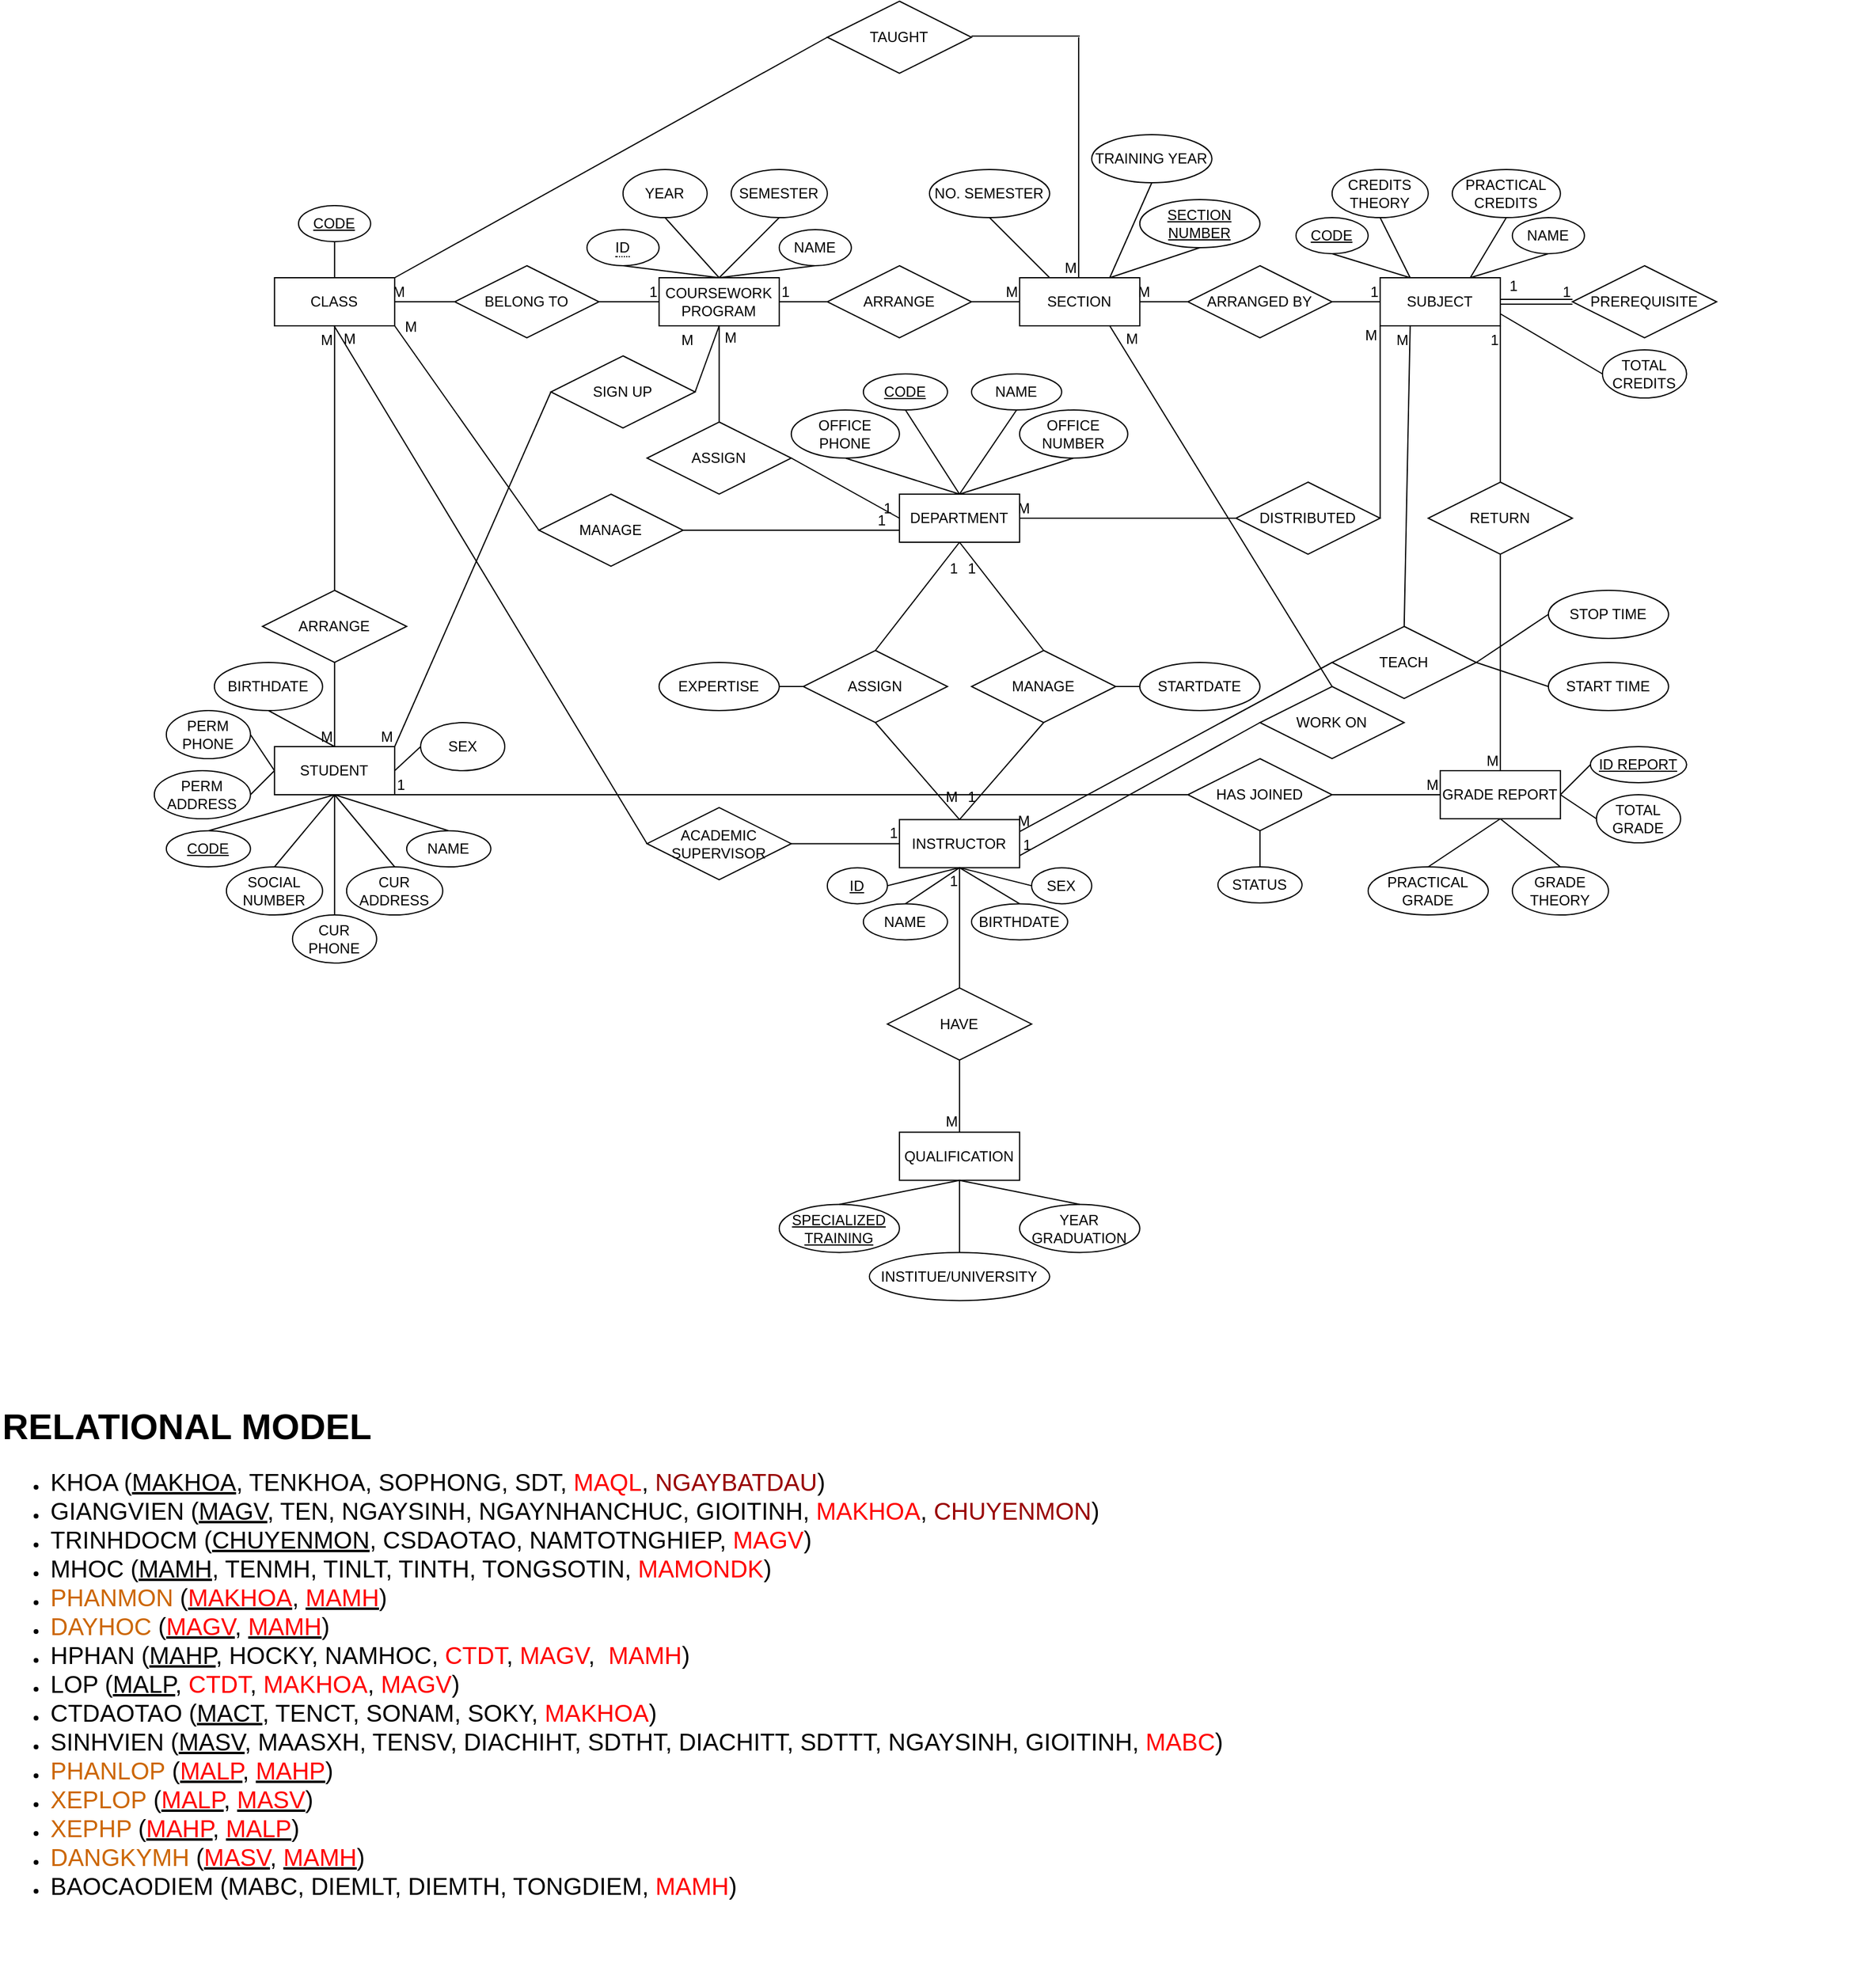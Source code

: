<mxfile version="25.0.1">
  <diagram id="RyyymKXdCWRtCsgQn27z" name="Page-1">
    <mxGraphModel dx="1572" dy="936" grid="1" gridSize="10" guides="1" tooltips="1" connect="1" arrows="1" fold="1" page="1" pageScale="1.4" pageWidth="1169" pageHeight="827" math="0" shadow="0">
      <root>
        <mxCell id="0" />
        <mxCell id="1" parent="0" />
        <mxCell id="7ZK1Y5ws_Exiy7aWr8XM-4" value="&lt;h1 style=&quot;margin-top: 0px;&quot;&gt;&lt;font style=&quot;font-size: 30px;&quot;&gt;RELATIONAL MODEL&lt;/font&gt;&lt;/h1&gt;&lt;div&gt;&lt;ul&gt;&lt;li&gt;&lt;font style=&quot;font-size: 20px;&quot;&gt;KHOA (&lt;u&gt;MAKHOA&lt;/u&gt;, TENKHOA, SOPHONG, SDT, &lt;font color=&quot;#ff0000&quot;&gt;MAQL&lt;/font&gt;, &lt;font color=&quot;#990000&quot;&gt;NGAYBATDAU&lt;/font&gt;)&lt;/font&gt;&lt;/li&gt;&lt;li&gt;&lt;font style=&quot;font-size: 20px;&quot;&gt;GIANGVIEN (&lt;u&gt;MAGV&lt;/u&gt;, TEN, NGAYSINH, NGAYNHANCHUC, GIOITINH, &lt;font color=&quot;#ff0000&quot;&gt;MAKHOA&lt;/font&gt;, &lt;font color=&quot;#990000&quot;&gt;CHUYENMON&lt;/font&gt;)&lt;/font&gt;&lt;/li&gt;&lt;li&gt;&lt;span style=&quot;font-size: 20px;&quot;&gt;TRINHDOCM (&lt;u&gt;CHUYENMON&lt;/u&gt;, CSDAOTAO, NAMTOTNGHIEP, &lt;font color=&quot;#ff0000&quot;&gt;MAGV&lt;/font&gt;)&lt;/span&gt;&lt;/li&gt;&lt;li&gt;&lt;span style=&quot;font-size: 20px;&quot;&gt;MHOC (&lt;u&gt;MAMH&lt;/u&gt;, TENMH, TINLT, TINTH, TONGSOTIN, &lt;font color=&quot;#ff0000&quot;&gt;MAMONDK&lt;/font&gt;)&lt;/span&gt;&lt;/li&gt;&lt;li&gt;&lt;font style=&quot;font-size: 20px;&quot;&gt;&lt;font color=&quot;#cc6600&quot;&gt;PHANMON &lt;/font&gt;(&lt;u&gt;&lt;font color=&quot;#ff0000&quot;&gt;MAKHOA&lt;/font&gt;&lt;/u&gt;,&amp;nbsp;&lt;u&gt;&lt;font color=&quot;#ff0000&quot;&gt;MAMH&lt;/font&gt;&lt;/u&gt;)&lt;/font&gt;&lt;/li&gt;&lt;li&gt;&lt;font style=&quot;font-size: 20px;&quot;&gt;&lt;font color=&quot;#cc6600&quot;&gt;DAYHOC &lt;/font&gt;(&lt;u&gt;&lt;font color=&quot;#ff0000&quot;&gt;MAGV&lt;/font&gt;&lt;/u&gt;, &lt;u&gt;&lt;font color=&quot;#ff0000&quot;&gt;MAMH&lt;/font&gt;&lt;/u&gt;)&lt;/font&gt;&lt;/li&gt;&lt;li&gt;&lt;span style=&quot;font-size: 20px;&quot;&gt;HPHAN (&lt;u&gt;MAHP&lt;/u&gt;, HOCKY, NAMHOC, &lt;font color=&quot;#ff0000&quot;&gt;CTDT&lt;/font&gt;, &lt;font color=&quot;#ff0000&quot;&gt;MAGV&lt;/font&gt;,&amp;nbsp; &lt;font color=&quot;#ff0000&quot;&gt;MAMH&lt;/font&gt;)&lt;/span&gt;&lt;/li&gt;&lt;li&gt;&lt;span style=&quot;font-size: 20px;&quot;&gt;LOP (&lt;u&gt;MALP&lt;/u&gt;, &lt;font color=&quot;#ff0000&quot;&gt;CTDT&lt;/font&gt;, &lt;font color=&quot;#ff0000&quot;&gt;MAKHOA&lt;/font&gt;, &lt;font color=&quot;#ff0000&quot;&gt;MAGV&lt;/font&gt;)&lt;/span&gt;&lt;/li&gt;&lt;li&gt;&lt;span style=&quot;font-size: 20px;&quot;&gt;CTDAOTAO (&lt;u&gt;MACT&lt;/u&gt;, TENCT, SONAM, SOKY, &lt;font color=&quot;#ff0000&quot;&gt;MAKHOA&lt;/font&gt;)&lt;/span&gt;&lt;/li&gt;&lt;li&gt;&lt;span style=&quot;font-size: 20px;&quot;&gt;SINHVIEN (&lt;u&gt;MASV&lt;/u&gt;, MAASXH, TENSV, DIACHIHT, SDTHT, DIACHITT, SDTTT, NGAYSINH, GIOITINH, &lt;font color=&quot;#ff0000&quot;&gt;MABC&lt;/font&gt;)&lt;span style=&quot;white-space: pre;&quot;&gt;&#x9;&lt;/span&gt;&lt;/span&gt;&lt;/li&gt;&lt;li&gt;&lt;span style=&quot;font-size: 20px;&quot;&gt;&lt;font color=&quot;#cc6600&quot;&gt;PHANLOP&amp;nbsp;&lt;/font&gt;(&lt;u&gt;&lt;font color=&quot;#ff0000&quot;&gt;MALP&lt;/font&gt;&lt;/u&gt;,&amp;nbsp;&lt;u&gt;&lt;font color=&quot;#ff0000&quot;&gt;MAHP&lt;/font&gt;&lt;/u&gt;)&lt;/span&gt;&lt;/li&gt;&lt;li&gt;&lt;span style=&quot;font-size: 20px;&quot;&gt;&lt;font color=&quot;#cc6600&quot;&gt;XEPLOP&amp;nbsp;&lt;/font&gt;(&lt;u&gt;&lt;font color=&quot;#ff0000&quot;&gt;MALP&lt;/font&gt;&lt;/u&gt;, &lt;u&gt;&lt;font color=&quot;#ff0000&quot;&gt;MASV&lt;/font&gt;&lt;/u&gt;)&lt;/span&gt;&lt;/li&gt;&lt;li&gt;&lt;span style=&quot;font-size: 20px;&quot;&gt;&lt;font color=&quot;#cc6600&quot;&gt;XEPHP &lt;/font&gt;(&lt;u&gt;&lt;font color=&quot;#ff0000&quot;&gt;MAHP&lt;/font&gt;&lt;/u&gt;, &lt;u&gt;&lt;font color=&quot;#ff0000&quot;&gt;MALP&lt;/font&gt;&lt;/u&gt;)&lt;/span&gt;&lt;/li&gt;&lt;li&gt;&lt;span style=&quot;font-size: 20px;&quot;&gt;&lt;font color=&quot;#cc6600&quot;&gt;DANGKYMH &lt;/font&gt;(&lt;u&gt;&lt;font color=&quot;#ff0000&quot;&gt;MASV&lt;/font&gt;&lt;/u&gt;, &lt;u&gt;&lt;font color=&quot;#ff0000&quot;&gt;MAMH&lt;/font&gt;&lt;/u&gt;)&lt;/span&gt;&lt;/li&gt;&lt;li&gt;&lt;span style=&quot;font-size: 20px;&quot;&gt;BAOCAODIEM (MABC, DIEMLT, DIEMTH, TONGDIEM, &lt;font color=&quot;#ff0000&quot;&gt;MAMH&lt;/font&gt;)&lt;/span&gt;&lt;/li&gt;&lt;/ul&gt;&lt;/div&gt;" style="text;html=1;whiteSpace=wrap;overflow=hidden;rounded=0;" vertex="1" parent="1">
          <mxGeometry x="40" y="1200" width="1560" height="480" as="geometry" />
        </mxCell>
        <mxCell id="lGr11fPGhvHmPJ0eXsHo-1" value="DEPARTMENT" style="whiteSpace=wrap;html=1;align=center;movable=1;resizable=1;rotatable=1;deletable=1;editable=1;locked=0;connectable=1;" parent="1" vertex="1">
          <mxGeometry x="788.4" y="449" width="100" height="40" as="geometry" />
        </mxCell>
        <mxCell id="lGr11fPGhvHmPJ0eXsHo-2" value="INSTRUCTOR" style="whiteSpace=wrap;html=1;align=center;movable=1;resizable=1;rotatable=1;deletable=1;editable=1;locked=0;connectable=1;" parent="1" vertex="1">
          <mxGeometry x="788.4" y="719.7" width="100" height="40" as="geometry" />
        </mxCell>
        <mxCell id="DVAsrCJxTjxEZ8jsPkBp-3" value="SUBJECT" style="whiteSpace=wrap;html=1;align=center;movable=1;resizable=1;rotatable=1;deletable=1;editable=1;locked=0;connectable=1;" parent="1" vertex="1">
          <mxGeometry x="1188.4" y="269" width="100" height="40" as="geometry" />
        </mxCell>
        <mxCell id="10RSRIfIDj_Dpi1gs3Or-1" value="CLASS" style="whiteSpace=wrap;html=1;align=center;movable=1;resizable=1;rotatable=1;deletable=1;editable=1;locked=0;connectable=1;" parent="1" vertex="1">
          <mxGeometry x="268.4" y="269" width="100" height="40" as="geometry" />
        </mxCell>
        <mxCell id="10RSRIfIDj_Dpi1gs3Or-2" value="STUDENT" style="whiteSpace=wrap;html=1;align=center;movable=1;resizable=1;rotatable=1;deletable=1;editable=1;locked=0;connectable=1;" parent="1" vertex="1">
          <mxGeometry x="268.4" y="659" width="100" height="40" as="geometry" />
        </mxCell>
        <mxCell id="10RSRIfIDj_Dpi1gs3Or-6" value="MANAGE" style="shape=rhombus;perimeter=rhombusPerimeter;whiteSpace=wrap;html=1;align=center;movable=1;resizable=1;rotatable=1;deletable=1;editable=1;locked=0;connectable=1;" parent="1" vertex="1">
          <mxGeometry x="848.4" y="579" width="120" height="60" as="geometry" />
        </mxCell>
        <mxCell id="10RSRIfIDj_Dpi1gs3Or-9" value="" style="endArrow=none;html=1;rounded=0;entryX=0.5;entryY=1;entryDx=0;entryDy=0;exitX=0.5;exitY=0;exitDx=0;exitDy=0;movable=1;resizable=1;rotatable=1;deletable=1;editable=1;locked=0;connectable=1;" parent="1" source="10RSRIfIDj_Dpi1gs3Or-6" target="lGr11fPGhvHmPJ0eXsHo-1" edge="1">
          <mxGeometry relative="1" as="geometry">
            <mxPoint x="748.4" y="399" as="sourcePoint" />
            <mxPoint x="908.4" y="399" as="targetPoint" />
          </mxGeometry>
        </mxCell>
        <mxCell id="10RSRIfIDj_Dpi1gs3Or-10" value="1" style="resizable=1;html=1;whiteSpace=wrap;align=right;verticalAlign=bottom;movable=1;rotatable=1;deletable=1;editable=1;locked=0;connectable=1;" parent="10RSRIfIDj_Dpi1gs3Or-9" connectable="0" vertex="1">
          <mxGeometry x="1" relative="1" as="geometry">
            <mxPoint x="15" y="30" as="offset" />
          </mxGeometry>
        </mxCell>
        <mxCell id="10RSRIfIDj_Dpi1gs3Or-11" value="" style="endArrow=none;html=1;rounded=0;entryX=0.5;entryY=0;entryDx=0;entryDy=0;exitX=0.5;exitY=1;exitDx=0;exitDy=0;movable=1;resizable=1;rotatable=1;deletable=1;editable=1;locked=0;connectable=1;" parent="1" source="10RSRIfIDj_Dpi1gs3Or-6" target="lGr11fPGhvHmPJ0eXsHo-2" edge="1">
          <mxGeometry relative="1" as="geometry">
            <mxPoint x="748.4" y="589" as="sourcePoint" />
            <mxPoint x="908.4" y="589" as="targetPoint" />
          </mxGeometry>
        </mxCell>
        <mxCell id="10RSRIfIDj_Dpi1gs3Or-12" value="1" style="resizable=1;html=1;whiteSpace=wrap;align=right;verticalAlign=bottom;movable=1;rotatable=1;deletable=1;editable=1;locked=0;connectable=1;" parent="10RSRIfIDj_Dpi1gs3Or-11" connectable="0" vertex="1">
          <mxGeometry x="1" relative="1" as="geometry">
            <mxPoint x="15" y="-10" as="offset" />
          </mxGeometry>
        </mxCell>
        <mxCell id="10RSRIfIDj_Dpi1gs3Or-13" value="ASSIGN" style="shape=rhombus;perimeter=rhombusPerimeter;whiteSpace=wrap;html=1;align=center;movable=1;resizable=1;rotatable=1;deletable=1;editable=1;locked=0;connectable=1;" parent="1" vertex="1">
          <mxGeometry x="708.4" y="579" width="120" height="60" as="geometry" />
        </mxCell>
        <mxCell id="10RSRIfIDj_Dpi1gs3Or-14" value="" style="endArrow=none;html=1;rounded=0;entryX=0.5;entryY=1;entryDx=0;entryDy=0;exitX=0.5;exitY=0;exitDx=0;exitDy=0;movable=1;resizable=1;rotatable=1;deletable=1;editable=1;locked=0;connectable=1;" parent="1" source="10RSRIfIDj_Dpi1gs3Or-13" target="lGr11fPGhvHmPJ0eXsHo-1" edge="1">
          <mxGeometry relative="1" as="geometry">
            <mxPoint x="748.4" y="399" as="sourcePoint" />
            <mxPoint x="908.4" y="399" as="targetPoint" />
          </mxGeometry>
        </mxCell>
        <mxCell id="10RSRIfIDj_Dpi1gs3Or-15" value="1" style="resizable=1;html=1;whiteSpace=wrap;align=right;verticalAlign=bottom;movable=1;rotatable=1;deletable=1;editable=1;locked=0;connectable=1;" parent="10RSRIfIDj_Dpi1gs3Or-14" connectable="0" vertex="1">
          <mxGeometry x="1" relative="1" as="geometry">
            <mxPoint y="30" as="offset" />
          </mxGeometry>
        </mxCell>
        <mxCell id="10RSRIfIDj_Dpi1gs3Or-16" value="" style="endArrow=none;html=1;rounded=0;entryX=0.5;entryY=0;entryDx=0;entryDy=0;exitX=0.5;exitY=1;exitDx=0;exitDy=0;movable=1;resizable=1;rotatable=1;deletable=1;editable=1;locked=0;connectable=1;" parent="1" source="10RSRIfIDj_Dpi1gs3Or-13" target="lGr11fPGhvHmPJ0eXsHo-2" edge="1">
          <mxGeometry relative="1" as="geometry">
            <mxPoint x="748.4" y="589" as="sourcePoint" />
            <mxPoint x="908.4" y="589" as="targetPoint" />
          </mxGeometry>
        </mxCell>
        <mxCell id="10RSRIfIDj_Dpi1gs3Or-17" value="M" style="resizable=1;html=1;whiteSpace=wrap;align=right;verticalAlign=bottom;movable=1;rotatable=1;deletable=1;editable=1;locked=0;connectable=1;" parent="10RSRIfIDj_Dpi1gs3Or-16" connectable="0" vertex="1">
          <mxGeometry x="1" relative="1" as="geometry">
            <mxPoint y="-10" as="offset" />
          </mxGeometry>
        </mxCell>
        <mxCell id="10RSRIfIDj_Dpi1gs3Or-19" value="" style="endArrow=none;html=1;rounded=0;entryX=0.5;entryY=1;entryDx=0;entryDy=0;exitX=0.5;exitY=0;exitDx=0;exitDy=0;movable=1;resizable=1;rotatable=1;deletable=1;editable=1;locked=0;connectable=1;" parent="1" source="91KudTsjzg_ZM46eEXWO-16" target="lGr11fPGhvHmPJ0eXsHo-2" edge="1">
          <mxGeometry relative="1" as="geometry">
            <mxPoint x="838.4" y="869.7" as="sourcePoint" />
            <mxPoint x="908.4" y="899.7" as="targetPoint" />
          </mxGeometry>
        </mxCell>
        <mxCell id="10RSRIfIDj_Dpi1gs3Or-20" value="1" style="resizable=1;html=1;whiteSpace=wrap;align=right;verticalAlign=bottom;movable=1;rotatable=1;deletable=1;editable=1;locked=0;connectable=1;" parent="10RSRIfIDj_Dpi1gs3Or-19" connectable="0" vertex="1">
          <mxGeometry x="1" relative="1" as="geometry">
            <mxPoint y="20" as="offset" />
          </mxGeometry>
        </mxCell>
        <mxCell id="10RSRIfIDj_Dpi1gs3Or-22" value="" style="endArrow=none;html=1;rounded=0;entryX=0.5;entryY=0;entryDx=0;entryDy=0;exitX=0.5;exitY=1;exitDx=0;exitDy=0;exitPerimeter=0;movable=1;resizable=1;rotatable=1;deletable=1;editable=1;locked=0;connectable=1;" parent="1" source="91KudTsjzg_ZM46eEXWO-16" target="FTYcjHXT7Pjl8c8po8yQ-33" edge="1">
          <mxGeometry relative="1" as="geometry">
            <mxPoint x="838.4" y="929.7" as="sourcePoint" />
            <mxPoint x="838.4" y="1039.7" as="targetPoint" />
          </mxGeometry>
        </mxCell>
        <mxCell id="10RSRIfIDj_Dpi1gs3Or-23" value="M" style="resizable=1;html=1;whiteSpace=wrap;align=right;verticalAlign=bottom;movable=1;rotatable=1;deletable=1;editable=1;locked=0;connectable=1;" parent="10RSRIfIDj_Dpi1gs3Or-22" connectable="0" vertex="1">
          <mxGeometry x="1" relative="1" as="geometry" />
        </mxCell>
        <mxCell id="10RSRIfIDj_Dpi1gs3Or-25" value="DISTRIBUTED" style="shape=rhombus;perimeter=rhombusPerimeter;whiteSpace=wrap;html=1;align=center;movable=1;resizable=1;rotatable=1;deletable=1;editable=1;locked=0;connectable=1;" parent="1" vertex="1">
          <mxGeometry x="1068.4" y="439" width="120" height="60" as="geometry" />
        </mxCell>
        <mxCell id="10RSRIfIDj_Dpi1gs3Or-26" value="" style="endArrow=none;html=1;rounded=0;exitX=0;exitY=0.5;exitDx=0;exitDy=0;entryX=1;entryY=0.5;entryDx=0;entryDy=0;movable=1;resizable=1;rotatable=1;deletable=1;editable=1;locked=0;connectable=1;" parent="1" source="10RSRIfIDj_Dpi1gs3Or-25" target="lGr11fPGhvHmPJ0eXsHo-1" edge="1">
          <mxGeometry relative="1" as="geometry">
            <mxPoint x="808.4" y="659" as="sourcePoint" />
            <mxPoint x="968.4" y="659" as="targetPoint" />
          </mxGeometry>
        </mxCell>
        <mxCell id="10RSRIfIDj_Dpi1gs3Or-27" value="M" style="resizable=1;html=1;whiteSpace=wrap;align=right;verticalAlign=bottom;movable=1;rotatable=1;deletable=1;editable=1;locked=0;connectable=1;" parent="10RSRIfIDj_Dpi1gs3Or-26" connectable="0" vertex="1">
          <mxGeometry x="1" relative="1" as="geometry">
            <mxPoint x="10" as="offset" />
          </mxGeometry>
        </mxCell>
        <mxCell id="10RSRIfIDj_Dpi1gs3Or-28" value="" style="endArrow=none;html=1;rounded=0;exitX=1;exitY=0.5;exitDx=0;exitDy=0;entryX=0;entryY=1;entryDx=0;entryDy=0;movable=1;resizable=1;rotatable=1;deletable=1;editable=1;locked=0;connectable=1;" parent="1" source="10RSRIfIDj_Dpi1gs3Or-25" target="DVAsrCJxTjxEZ8jsPkBp-3" edge="1">
          <mxGeometry relative="1" as="geometry">
            <mxPoint x="808.4" y="479" as="sourcePoint" />
            <mxPoint x="1218.4" y="319" as="targetPoint" />
          </mxGeometry>
        </mxCell>
        <mxCell id="10RSRIfIDj_Dpi1gs3Or-29" value="M" style="resizable=1;html=1;whiteSpace=wrap;align=right;verticalAlign=bottom;movable=1;rotatable=1;deletable=1;editable=1;locked=0;connectable=1;" parent="10RSRIfIDj_Dpi1gs3Or-28" connectable="0" vertex="1">
          <mxGeometry x="1" relative="1" as="geometry">
            <mxPoint x="-1" y="16" as="offset" />
          </mxGeometry>
        </mxCell>
        <mxCell id="10RSRIfIDj_Dpi1gs3Or-30" value="TEACH" style="shape=rhombus;perimeter=rhombusPerimeter;whiteSpace=wrap;html=1;align=center;movable=1;resizable=1;rotatable=1;deletable=1;editable=1;locked=0;connectable=1;" parent="1" vertex="1">
          <mxGeometry x="1148.4" y="559" width="120" height="60" as="geometry" />
        </mxCell>
        <mxCell id="10RSRIfIDj_Dpi1gs3Or-31" value="" style="endArrow=none;html=1;rounded=0;exitX=0;exitY=0.5;exitDx=0;exitDy=0;entryX=1;entryY=0.25;entryDx=0;entryDy=0;movable=1;resizable=1;rotatable=1;deletable=1;editable=1;locked=0;connectable=1;" parent="1" source="10RSRIfIDj_Dpi1gs3Or-30" target="lGr11fPGhvHmPJ0eXsHo-2" edge="1">
          <mxGeometry relative="1" as="geometry">
            <mxPoint x="808.4" y="819" as="sourcePoint" />
            <mxPoint x="968.4" y="819" as="targetPoint" />
          </mxGeometry>
        </mxCell>
        <mxCell id="10RSRIfIDj_Dpi1gs3Or-32" value="M" style="resizable=1;html=1;whiteSpace=wrap;align=right;verticalAlign=bottom;movable=1;rotatable=1;deletable=1;editable=1;locked=0;connectable=1;" parent="10RSRIfIDj_Dpi1gs3Or-31" connectable="0" vertex="1">
          <mxGeometry x="1" relative="1" as="geometry">
            <mxPoint x="10" as="offset" />
          </mxGeometry>
        </mxCell>
        <mxCell id="10RSRIfIDj_Dpi1gs3Or-33" value="" style="endArrow=none;html=1;rounded=0;exitX=0.5;exitY=0;exitDx=0;exitDy=0;movable=1;resizable=1;rotatable=1;deletable=1;editable=1;locked=0;connectable=1;entryX=0.25;entryY=1;entryDx=0;entryDy=0;" parent="1" source="10RSRIfIDj_Dpi1gs3Or-30" target="DVAsrCJxTjxEZ8jsPkBp-3" edge="1">
          <mxGeometry relative="1" as="geometry">
            <mxPoint x="708.4" y="479" as="sourcePoint" />
            <mxPoint x="1208" y="320" as="targetPoint" />
          </mxGeometry>
        </mxCell>
        <mxCell id="10RSRIfIDj_Dpi1gs3Or-34" value="M" style="resizable=1;html=1;whiteSpace=wrap;align=right;verticalAlign=bottom;movable=1;rotatable=1;deletable=1;editable=1;locked=0;connectable=1;" parent="10RSRIfIDj_Dpi1gs3Or-33" connectable="0" vertex="1">
          <mxGeometry x="1" relative="1" as="geometry">
            <mxPoint y="20" as="offset" />
          </mxGeometry>
        </mxCell>
        <mxCell id="10RSRIfIDj_Dpi1gs3Or-35" value="ACADEMIC SUPERVISOR" style="shape=rhombus;perimeter=rhombusPerimeter;whiteSpace=wrap;html=1;align=center;movable=1;resizable=1;rotatable=1;deletable=1;editable=1;locked=0;connectable=1;" parent="1" vertex="1">
          <mxGeometry x="578.4" y="709.7" width="120" height="60" as="geometry" />
        </mxCell>
        <mxCell id="10RSRIfIDj_Dpi1gs3Or-36" value="" style="endArrow=none;html=1;rounded=0;exitX=0;exitY=0.5;exitDx=0;exitDy=0;movable=1;resizable=1;rotatable=1;deletable=1;editable=1;locked=0;connectable=1;" parent="1" source="10RSRIfIDj_Dpi1gs3Or-35" edge="1">
          <mxGeometry relative="1" as="geometry">
            <mxPoint x="608.4" y="599" as="sourcePoint" />
            <mxPoint x="318" y="309" as="targetPoint" />
          </mxGeometry>
        </mxCell>
        <mxCell id="10RSRIfIDj_Dpi1gs3Or-37" value="M" style="resizable=1;html=1;whiteSpace=wrap;align=right;verticalAlign=bottom;movable=1;rotatable=1;deletable=1;editable=1;locked=0;connectable=1;" parent="10RSRIfIDj_Dpi1gs3Or-36" connectable="0" vertex="1">
          <mxGeometry x="1" relative="1" as="geometry">
            <mxPoint x="20" y="20" as="offset" />
          </mxGeometry>
        </mxCell>
        <mxCell id="10RSRIfIDj_Dpi1gs3Or-38" value="" style="endArrow=none;html=1;rounded=0;exitX=1;exitY=0.5;exitDx=0;exitDy=0;entryX=0;entryY=0.5;entryDx=0;entryDy=0;movable=1;resizable=1;rotatable=1;deletable=1;editable=1;locked=0;connectable=1;" parent="1" source="10RSRIfIDj_Dpi1gs3Or-35" target="lGr11fPGhvHmPJ0eXsHo-2" edge="1">
          <mxGeometry relative="1" as="geometry">
            <mxPoint x="608.4" y="609.7" as="sourcePoint" />
            <mxPoint x="768.4" y="609.7" as="targetPoint" />
          </mxGeometry>
        </mxCell>
        <mxCell id="10RSRIfIDj_Dpi1gs3Or-39" value="1" style="resizable=1;html=1;whiteSpace=wrap;align=right;verticalAlign=bottom;movable=1;rotatable=1;deletable=1;editable=1;locked=0;connectable=1;" parent="10RSRIfIDj_Dpi1gs3Or-38" connectable="0" vertex="1">
          <mxGeometry x="1" relative="1" as="geometry" />
        </mxCell>
        <mxCell id="10RSRIfIDj_Dpi1gs3Or-42" value="ARRANGE" style="shape=rhombus;perimeter=rhombusPerimeter;whiteSpace=wrap;html=1;align=center;movable=1;resizable=1;rotatable=1;deletable=1;editable=1;locked=0;connectable=1;" parent="1" vertex="1">
          <mxGeometry x="258.4" y="529" width="120" height="60" as="geometry" />
        </mxCell>
        <mxCell id="FTYcjHXT7Pjl8c8po8yQ-1" value="" style="endArrow=none;html=1;rounded=0;entryX=0.5;entryY=0;entryDx=0;entryDy=0;exitX=0.5;exitY=1;exitDx=0;exitDy=0;movable=1;resizable=1;rotatable=1;deletable=1;editable=1;locked=0;connectable=1;" parent="1" source="10RSRIfIDj_Dpi1gs3Or-42" target="10RSRIfIDj_Dpi1gs3Or-2" edge="1">
          <mxGeometry relative="1" as="geometry">
            <mxPoint x="748.4" y="659" as="sourcePoint" />
            <mxPoint x="908.4" y="659" as="targetPoint" />
          </mxGeometry>
        </mxCell>
        <mxCell id="FTYcjHXT7Pjl8c8po8yQ-2" value="M" style="resizable=1;html=1;whiteSpace=wrap;align=right;verticalAlign=bottom;movable=1;rotatable=1;deletable=1;editable=1;locked=0;connectable=1;" parent="FTYcjHXT7Pjl8c8po8yQ-1" connectable="0" vertex="1">
          <mxGeometry x="1" relative="1" as="geometry" />
        </mxCell>
        <mxCell id="FTYcjHXT7Pjl8c8po8yQ-3" value="" style="endArrow=none;html=1;rounded=0;exitX=0.5;exitY=0;exitDx=0;exitDy=0;entryX=0.5;entryY=1;entryDx=0;entryDy=0;movable=1;resizable=1;rotatable=1;deletable=1;editable=1;locked=0;connectable=1;" parent="1" source="10RSRIfIDj_Dpi1gs3Or-42" target="10RSRIfIDj_Dpi1gs3Or-1" edge="1">
          <mxGeometry relative="1" as="geometry">
            <mxPoint x="748.4" y="519" as="sourcePoint" />
            <mxPoint x="908.4" y="519" as="targetPoint" />
          </mxGeometry>
        </mxCell>
        <mxCell id="FTYcjHXT7Pjl8c8po8yQ-4" value="M" style="resizable=1;html=1;whiteSpace=wrap;align=right;verticalAlign=bottom;movable=1;rotatable=1;deletable=1;editable=1;locked=0;connectable=1;" parent="FTYcjHXT7Pjl8c8po8yQ-3" connectable="0" vertex="1">
          <mxGeometry x="1" relative="1" as="geometry">
            <mxPoint y="20" as="offset" />
          </mxGeometry>
        </mxCell>
        <mxCell id="FTYcjHXT7Pjl8c8po8yQ-13" value="ASSIGN" style="shape=rhombus;perimeter=rhombusPerimeter;whiteSpace=wrap;html=1;align=center;movable=1;resizable=1;rotatable=1;deletable=1;editable=1;locked=0;connectable=1;" parent="1" vertex="1">
          <mxGeometry x="578.4" y="389" width="120" height="60" as="geometry" />
        </mxCell>
        <mxCell id="FTYcjHXT7Pjl8c8po8yQ-14" value="" style="endArrow=none;html=1;rounded=0;exitX=1;exitY=0.5;exitDx=0;exitDy=0;entryX=0;entryY=0.5;entryDx=0;entryDy=0;movable=1;resizable=1;rotatable=1;deletable=1;editable=1;locked=0;connectable=1;" parent="1" source="FTYcjHXT7Pjl8c8po8yQ-13" target="lGr11fPGhvHmPJ0eXsHo-1" edge="1">
          <mxGeometry relative="1" as="geometry">
            <mxPoint x="818.4" y="579" as="sourcePoint" />
            <mxPoint x="978.4" y="579" as="targetPoint" />
          </mxGeometry>
        </mxCell>
        <mxCell id="FTYcjHXT7Pjl8c8po8yQ-15" value="1" style="resizable=1;html=1;whiteSpace=wrap;align=right;verticalAlign=bottom;movable=1;rotatable=1;deletable=1;editable=1;locked=0;connectable=1;" parent="FTYcjHXT7Pjl8c8po8yQ-14" connectable="0" vertex="1">
          <mxGeometry x="1" relative="1" as="geometry">
            <mxPoint x="-5" as="offset" />
          </mxGeometry>
        </mxCell>
        <mxCell id="FTYcjHXT7Pjl8c8po8yQ-16" value="" style="endArrow=none;html=1;rounded=0;entryX=0.5;entryY=1;entryDx=0;entryDy=0;exitX=0.5;exitY=0;exitDx=0;exitDy=0;movable=1;resizable=1;rotatable=1;deletable=1;editable=1;locked=0;connectable=1;" parent="1" source="FTYcjHXT7Pjl8c8po8yQ-13" target="Fvd7CVsnH4DVEoG6xafO-46" edge="1">
          <mxGeometry relative="1" as="geometry">
            <mxPoint x="728.4" y="399" as="sourcePoint" />
            <mxPoint x="348.4" y="319" as="targetPoint" />
          </mxGeometry>
        </mxCell>
        <mxCell id="FTYcjHXT7Pjl8c8po8yQ-17" value="M" style="resizable=1;html=1;whiteSpace=wrap;align=right;verticalAlign=bottom;movable=1;rotatable=1;deletable=1;editable=1;locked=0;connectable=1;" parent="FTYcjHXT7Pjl8c8po8yQ-16" connectable="0" vertex="1">
          <mxGeometry x="1" relative="1" as="geometry">
            <mxPoint x="16" y="18" as="offset" />
          </mxGeometry>
        </mxCell>
        <mxCell id="FTYcjHXT7Pjl8c8po8yQ-18" value="STARTDATE" style="ellipse;whiteSpace=wrap;html=1;align=center;movable=1;resizable=1;rotatable=1;deletable=1;editable=1;locked=0;connectable=1;" parent="1" vertex="1">
          <mxGeometry x="988.4" y="589" width="100" height="40" as="geometry" />
        </mxCell>
        <mxCell id="FTYcjHXT7Pjl8c8po8yQ-19" value="" style="endArrow=none;html=1;rounded=0;entryX=1;entryY=0.5;entryDx=0;entryDy=0;exitX=0;exitY=0.5;exitDx=0;exitDy=0;movable=1;resizable=1;rotatable=1;deletable=1;editable=1;locked=0;connectable=1;" parent="1" source="FTYcjHXT7Pjl8c8po8yQ-18" target="10RSRIfIDj_Dpi1gs3Or-6" edge="1">
          <mxGeometry relative="1" as="geometry">
            <mxPoint x="798.4" y="729" as="sourcePoint" />
            <mxPoint x="958.4" y="729" as="targetPoint" />
          </mxGeometry>
        </mxCell>
        <mxCell id="FTYcjHXT7Pjl8c8po8yQ-20" value="EXPERTISE" style="ellipse;whiteSpace=wrap;html=1;align=center;movable=1;resizable=1;rotatable=1;deletable=1;editable=1;locked=0;connectable=1;" parent="1" vertex="1">
          <mxGeometry x="588.4" y="589" width="100" height="40" as="geometry" />
        </mxCell>
        <mxCell id="FTYcjHXT7Pjl8c8po8yQ-21" value="" style="endArrow=none;html=1;rounded=0;entryX=0;entryY=0.5;entryDx=0;entryDy=0;exitX=1;exitY=0.5;exitDx=0;exitDy=0;movable=1;resizable=1;rotatable=1;deletable=1;editable=1;locked=0;connectable=1;" parent="1" source="FTYcjHXT7Pjl8c8po8yQ-20" target="10RSRIfIDj_Dpi1gs3Or-13" edge="1">
          <mxGeometry relative="1" as="geometry">
            <mxPoint x="798.4" y="729" as="sourcePoint" />
            <mxPoint x="958.4" y="729" as="targetPoint" />
          </mxGeometry>
        </mxCell>
        <mxCell id="FTYcjHXT7Pjl8c8po8yQ-22" value="PREREQUISITE" style="shape=rhombus;perimeter=rhombusPerimeter;whiteSpace=wrap;html=1;align=center;movable=1;resizable=1;rotatable=1;deletable=1;editable=1;locked=0;connectable=1;" parent="1" vertex="1">
          <mxGeometry x="1348.4" y="259" width="120" height="60" as="geometry" />
        </mxCell>
        <mxCell id="FTYcjHXT7Pjl8c8po8yQ-23" value="" style="shape=link;html=1;rounded=0;exitX=1;exitY=0.5;exitDx=0;exitDy=0;entryX=0;entryY=0.5;entryDx=0;entryDy=0;movable=1;resizable=1;rotatable=1;deletable=1;editable=1;locked=0;connectable=1;" parent="1" source="DVAsrCJxTjxEZ8jsPkBp-3" target="FTYcjHXT7Pjl8c8po8yQ-22" edge="1">
          <mxGeometry relative="1" as="geometry">
            <mxPoint x="1278.4" y="418.17" as="sourcePoint" />
            <mxPoint x="1398.4" y="329" as="targetPoint" />
          </mxGeometry>
        </mxCell>
        <mxCell id="FTYcjHXT7Pjl8c8po8yQ-24" value="1" style="resizable=1;html=1;whiteSpace=wrap;align=right;verticalAlign=bottom;movable=1;rotatable=1;deletable=1;editable=1;locked=0;connectable=1;" parent="FTYcjHXT7Pjl8c8po8yQ-23" connectable="0" vertex="1">
          <mxGeometry x="1" relative="1" as="geometry" />
        </mxCell>
        <mxCell id="FTYcjHXT7Pjl8c8po8yQ-25" value="1" style="edgeLabel;html=1;align=center;verticalAlign=middle;resizable=1;points=[];fontSize=12;movable=1;rotatable=1;deletable=1;editable=1;locked=0;connectable=1;" parent="FTYcjHXT7Pjl8c8po8yQ-23" vertex="1" connectable="0">
          <mxGeometry x="-0.481" y="13" relative="1" as="geometry">
            <mxPoint x="-5" as="offset" />
          </mxGeometry>
        </mxCell>
        <mxCell id="FTYcjHXT7Pjl8c8po8yQ-26" value="START TIME&lt;span style=&quot;color: rgba(0, 0, 0, 0); font-family: monospace; font-size: 0px; text-align: start; text-wrap-mode: nowrap;&quot;&gt;%3CmxGraphModel%3E%3Croot%3E%3CmxCell%20id%3D%220%22%2F%3E%3CmxCell%20id%3D%221%22%20parent%3D%220%22%2F%3E%3CmxCell%20id%3D%222%22%20value%3D%22ARRANGE%22%20style%3D%22shape%3Drhombus%3Bperimeter%3DrhombusPerimeter%3BwhiteSpace%3Dwrap%3Bhtml%3D1%3Balign%3Dcenter%3B%22%20vertex%3D%221%22%20parent%3D%221%22%3E%3CmxGeometry%20x%3D%22280%22%20y%3D%22290%22%20width%3D%22120%22%20height%3D%2260%22%20as%3D%22geometry%22%2F%3E%3C%2FmxCell%3E%3C%2Froot%3E%3C%2FmxGraphModel%3E&lt;/span&gt;" style="ellipse;whiteSpace=wrap;html=1;align=center;movable=1;resizable=1;rotatable=1;deletable=1;editable=1;locked=0;connectable=1;" parent="1" vertex="1">
          <mxGeometry x="1328.4" y="589" width="100" height="40" as="geometry" />
        </mxCell>
        <mxCell id="FTYcjHXT7Pjl8c8po8yQ-27" value="STOP TIME" style="ellipse;whiteSpace=wrap;html=1;align=center;movable=1;resizable=1;rotatable=1;deletable=1;editable=1;locked=0;connectable=1;" parent="1" vertex="1">
          <mxGeometry x="1328.4" y="529" width="100" height="40" as="geometry" />
        </mxCell>
        <mxCell id="FTYcjHXT7Pjl8c8po8yQ-28" value="" style="endArrow=none;html=1;rounded=0;entryX=0;entryY=0.5;entryDx=0;entryDy=0;exitX=1;exitY=0.5;exitDx=0;exitDy=0;movable=1;resizable=1;rotatable=1;deletable=1;editable=1;locked=0;connectable=1;" parent="1" source="10RSRIfIDj_Dpi1gs3Or-30" target="FTYcjHXT7Pjl8c8po8yQ-27" edge="1">
          <mxGeometry relative="1" as="geometry">
            <mxPoint x="968.4" y="619" as="sourcePoint" />
            <mxPoint x="1128.4" y="619" as="targetPoint" />
          </mxGeometry>
        </mxCell>
        <mxCell id="FTYcjHXT7Pjl8c8po8yQ-30" value="" style="endArrow=none;html=1;rounded=0;entryX=0;entryY=0.5;entryDx=0;entryDy=0;exitX=1;exitY=0.5;exitDx=0;exitDy=0;movable=1;resizable=1;rotatable=1;deletable=1;editable=1;locked=0;connectable=1;" parent="1" source="10RSRIfIDj_Dpi1gs3Or-30" target="FTYcjHXT7Pjl8c8po8yQ-26" edge="1">
          <mxGeometry relative="1" as="geometry">
            <mxPoint x="968.4" y="619" as="sourcePoint" />
            <mxPoint x="1128.4" y="619" as="targetPoint" />
          </mxGeometry>
        </mxCell>
        <mxCell id="FTYcjHXT7Pjl8c8po8yQ-33" value="QUALIFICATION" style="whiteSpace=wrap;html=1;align=center;movable=1;resizable=1;rotatable=1;deletable=1;editable=1;locked=0;connectable=1;" parent="1" vertex="1">
          <mxGeometry x="788.4" y="979.7" width="100" height="40" as="geometry" />
        </mxCell>
        <mxCell id="91KudTsjzg_ZM46eEXWO-1" value="NAME" style="ellipse;whiteSpace=wrap;html=1;align=center;movable=1;resizable=1;rotatable=1;deletable=1;editable=1;locked=0;connectable=1;" parent="1" vertex="1">
          <mxGeometry x="848.4" y="349" width="75" height="30" as="geometry" />
        </mxCell>
        <mxCell id="91KudTsjzg_ZM46eEXWO-2" value="&lt;u&gt;CODE&lt;/u&gt;" style="ellipse;whiteSpace=wrap;html=1;align=center;movable=1;resizable=1;rotatable=1;deletable=1;editable=1;locked=0;connectable=1;" parent="1" vertex="1">
          <mxGeometry x="758.4" y="349" width="70" height="30" as="geometry" />
        </mxCell>
        <mxCell id="91KudTsjzg_ZM46eEXWO-9" value="OFFICE NUMBER" style="ellipse;whiteSpace=wrap;html=1;align=center;movable=1;resizable=1;rotatable=1;deletable=1;editable=1;locked=0;connectable=1;" parent="1" vertex="1">
          <mxGeometry x="888.4" y="379" width="90" height="40" as="geometry" />
        </mxCell>
        <mxCell id="91KudTsjzg_ZM46eEXWO-10" value="" style="endArrow=none;html=1;rounded=0;entryX=0.5;entryY=1;entryDx=0;entryDy=0;exitX=0.5;exitY=0;exitDx=0;exitDy=0;movable=1;resizable=1;rotatable=1;deletable=1;editable=1;locked=0;connectable=1;" parent="1" source="lGr11fPGhvHmPJ0eXsHo-1" target="91KudTsjzg_ZM46eEXWO-1" edge="1">
          <mxGeometry relative="1" as="geometry">
            <mxPoint x="748.4" y="549" as="sourcePoint" />
            <mxPoint x="908.4" y="549" as="targetPoint" />
          </mxGeometry>
        </mxCell>
        <mxCell id="91KudTsjzg_ZM46eEXWO-11" value="" style="endArrow=none;html=1;rounded=0;exitX=0.5;exitY=1;exitDx=0;exitDy=0;entryX=0.5;entryY=0;entryDx=0;entryDy=0;movable=1;resizable=1;rotatable=1;deletable=1;editable=1;locked=0;connectable=1;" parent="1" source="91KudTsjzg_ZM46eEXWO-2" target="lGr11fPGhvHmPJ0eXsHo-1" edge="1">
          <mxGeometry relative="1" as="geometry">
            <mxPoint x="748.4" y="549" as="sourcePoint" />
            <mxPoint x="908.4" y="549" as="targetPoint" />
          </mxGeometry>
        </mxCell>
        <mxCell id="91KudTsjzg_ZM46eEXWO-12" value="" style="endArrow=none;html=1;rounded=0;entryX=0.5;entryY=1;entryDx=0;entryDy=0;exitX=0.5;exitY=0;exitDx=0;exitDy=0;movable=1;resizable=1;rotatable=1;deletable=1;editable=1;locked=0;connectable=1;" parent="1" source="lGr11fPGhvHmPJ0eXsHo-1" target="91KudTsjzg_ZM46eEXWO-9" edge="1">
          <mxGeometry relative="1" as="geometry">
            <mxPoint x="748.4" y="549" as="sourcePoint" />
            <mxPoint x="908.4" y="549" as="targetPoint" />
          </mxGeometry>
        </mxCell>
        <mxCell id="91KudTsjzg_ZM46eEXWO-13" value="OFFICE PHONE" style="ellipse;whiteSpace=wrap;html=1;align=center;movable=1;resizable=1;rotatable=1;deletable=1;editable=1;locked=0;connectable=1;" parent="1" vertex="1">
          <mxGeometry x="698.4" y="379" width="90" height="40" as="geometry" />
        </mxCell>
        <mxCell id="91KudTsjzg_ZM46eEXWO-14" value="" style="endArrow=none;html=1;rounded=0;exitX=0.5;exitY=1;exitDx=0;exitDy=0;entryX=0.5;entryY=0;entryDx=0;entryDy=0;movable=1;resizable=1;rotatable=1;deletable=1;editable=1;locked=0;connectable=1;" parent="1" source="91KudTsjzg_ZM46eEXWO-13" target="lGr11fPGhvHmPJ0eXsHo-1" edge="1">
          <mxGeometry relative="1" as="geometry">
            <mxPoint x="748.4" y="549" as="sourcePoint" />
            <mxPoint x="908.4" y="549" as="targetPoint" />
          </mxGeometry>
        </mxCell>
        <mxCell id="91KudTsjzg_ZM46eEXWO-15" value="&lt;u&gt;ID&lt;/u&gt;" style="ellipse;whiteSpace=wrap;html=1;align=center;movable=1;resizable=1;rotatable=1;deletable=1;editable=1;locked=0;connectable=1;" parent="1" vertex="1">
          <mxGeometry x="728.4" y="759.7" width="50" height="30" as="geometry" />
        </mxCell>
        <mxCell id="91KudTsjzg_ZM46eEXWO-16" value="HAVE" style="shape=rhombus;perimeter=rhombusPerimeter;whiteSpace=wrap;html=1;align=center;movable=1;resizable=1;rotatable=1;deletable=1;editable=1;locked=0;connectable=1;" parent="1" vertex="1">
          <mxGeometry x="778.4" y="859.7" width="120" height="60" as="geometry" />
        </mxCell>
        <mxCell id="91KudTsjzg_ZM46eEXWO-17" value="NAME" style="ellipse;whiteSpace=wrap;html=1;align=center;movable=1;resizable=1;rotatable=1;deletable=1;editable=1;locked=0;connectable=1;" parent="1" vertex="1">
          <mxGeometry x="758.4" y="789.7" width="70" height="30" as="geometry" />
        </mxCell>
        <mxCell id="91KudTsjzg_ZM46eEXWO-18" value="" style="endArrow=none;html=1;rounded=0;exitX=0.5;exitY=0;exitDx=0;exitDy=0;entryX=0.5;entryY=1;entryDx=0;entryDy=0;movable=1;resizable=1;rotatable=1;deletable=1;editable=1;locked=0;connectable=1;" parent="1" source="91KudTsjzg_ZM46eEXWO-17" target="lGr11fPGhvHmPJ0eXsHo-2" edge="1">
          <mxGeometry relative="1" as="geometry">
            <mxPoint x="778.4" y="809.7" as="sourcePoint" />
            <mxPoint x="938.4" y="809.7" as="targetPoint" />
          </mxGeometry>
        </mxCell>
        <mxCell id="91KudTsjzg_ZM46eEXWO-19" value="" style="endArrow=none;html=1;rounded=0;entryX=1;entryY=0.5;entryDx=0;entryDy=0;exitX=0.5;exitY=1;exitDx=0;exitDy=0;movable=1;resizable=1;rotatable=1;deletable=1;editable=1;locked=0;connectable=1;" parent="1" source="lGr11fPGhvHmPJ0eXsHo-2" target="91KudTsjzg_ZM46eEXWO-15" edge="1">
          <mxGeometry relative="1" as="geometry">
            <mxPoint x="778.4" y="809.7" as="sourcePoint" />
            <mxPoint x="938.4" y="809.7" as="targetPoint" />
          </mxGeometry>
        </mxCell>
        <mxCell id="91KudTsjzg_ZM46eEXWO-20" value="BIRTHDATE" style="ellipse;whiteSpace=wrap;html=1;align=center;movable=1;resizable=1;rotatable=1;deletable=1;editable=1;locked=0;connectable=1;" parent="1" vertex="1">
          <mxGeometry x="848.4" y="789.7" width="80" height="30" as="geometry" />
        </mxCell>
        <mxCell id="91KudTsjzg_ZM46eEXWO-22" value="" style="endArrow=none;html=1;rounded=0;entryX=0.5;entryY=1;entryDx=0;entryDy=0;exitX=0.5;exitY=0;exitDx=0;exitDy=0;movable=1;resizable=1;rotatable=1;deletable=1;editable=1;locked=0;connectable=1;" parent="1" source="91KudTsjzg_ZM46eEXWO-20" target="lGr11fPGhvHmPJ0eXsHo-2" edge="1">
          <mxGeometry relative="1" as="geometry">
            <mxPoint x="778.4" y="689.7" as="sourcePoint" />
            <mxPoint x="938.4" y="689.7" as="targetPoint" />
          </mxGeometry>
        </mxCell>
        <mxCell id="91KudTsjzg_ZM46eEXWO-23" value="" style="endArrow=none;html=1;rounded=0;entryX=0;entryY=0.5;entryDx=0;entryDy=0;exitX=0.5;exitY=1;exitDx=0;exitDy=0;movable=1;resizable=1;rotatable=1;deletable=1;editable=1;locked=0;connectable=1;" parent="1" source="lGr11fPGhvHmPJ0eXsHo-2" target="91KudTsjzg_ZM46eEXWO-24" edge="1">
          <mxGeometry relative="1" as="geometry">
            <mxPoint x="778.4" y="689.7" as="sourcePoint" />
            <mxPoint x="898.4" y="774.7" as="targetPoint" />
          </mxGeometry>
        </mxCell>
        <mxCell id="91KudTsjzg_ZM46eEXWO-24" value="SEX" style="ellipse;whiteSpace=wrap;html=1;align=center;movable=1;resizable=1;rotatable=1;deletable=1;editable=1;locked=0;connectable=1;" parent="1" vertex="1">
          <mxGeometry x="898.4" y="759.7" width="50" height="30" as="geometry" />
        </mxCell>
        <mxCell id="91KudTsjzg_ZM46eEXWO-25" value="&lt;u&gt;SPECIALIZED TRAINING&lt;/u&gt;" style="ellipse;whiteSpace=wrap;html=1;align=center;movable=1;resizable=1;rotatable=1;deletable=1;editable=1;locked=0;connectable=1;" parent="1" vertex="1">
          <mxGeometry x="688.4" y="1039.7" width="100" height="40" as="geometry" />
        </mxCell>
        <mxCell id="91KudTsjzg_ZM46eEXWO-26" value="INSTITUE/UNIVERSITY" style="ellipse;whiteSpace=wrap;html=1;align=center;movable=1;resizable=1;rotatable=1;deletable=1;editable=1;locked=0;connectable=1;" parent="1" vertex="1">
          <mxGeometry x="763.4" y="1079.7" width="150" height="40" as="geometry" />
        </mxCell>
        <mxCell id="91KudTsjzg_ZM46eEXWO-27" value="YEAR GRADUATION" style="ellipse;whiteSpace=wrap;html=1;align=center;movable=1;resizable=1;rotatable=1;deletable=1;editable=1;locked=0;connectable=1;" parent="1" vertex="1">
          <mxGeometry x="888.4" y="1039.7" width="100" height="40" as="geometry" />
        </mxCell>
        <mxCell id="91KudTsjzg_ZM46eEXWO-28" value="" style="endArrow=none;html=1;rounded=0;exitX=0.5;exitY=0;exitDx=0;exitDy=0;entryX=0.5;entryY=1;entryDx=0;entryDy=0;movable=1;resizable=1;rotatable=1;deletable=1;editable=1;locked=0;connectable=1;" parent="1" source="91KudTsjzg_ZM46eEXWO-25" target="FTYcjHXT7Pjl8c8po8yQ-33" edge="1">
          <mxGeometry relative="1" as="geometry">
            <mxPoint x="768.4" y="969.7" as="sourcePoint" />
            <mxPoint x="928.4" y="969.7" as="targetPoint" />
          </mxGeometry>
        </mxCell>
        <mxCell id="91KudTsjzg_ZM46eEXWO-29" value="" style="endArrow=none;html=1;rounded=0;entryX=0.5;entryY=0;entryDx=0;entryDy=0;exitX=0.5;exitY=1;exitDx=0;exitDy=0;movable=1;resizable=1;rotatable=1;deletable=1;editable=1;locked=0;connectable=1;" parent="1" source="FTYcjHXT7Pjl8c8po8yQ-33" target="91KudTsjzg_ZM46eEXWO-27" edge="1">
          <mxGeometry relative="1" as="geometry">
            <mxPoint x="768.4" y="969.7" as="sourcePoint" />
            <mxPoint x="928.4" y="969.7" as="targetPoint" />
          </mxGeometry>
        </mxCell>
        <mxCell id="91KudTsjzg_ZM46eEXWO-31" value="" style="endArrow=none;html=1;rounded=0;entryX=0.5;entryY=0;entryDx=0;entryDy=0;exitX=0.5;exitY=1;exitDx=0;exitDy=0;movable=1;resizable=1;rotatable=1;deletable=1;editable=1;locked=0;connectable=1;" parent="1" source="FTYcjHXT7Pjl8c8po8yQ-33" target="91KudTsjzg_ZM46eEXWO-26" edge="1">
          <mxGeometry relative="1" as="geometry">
            <mxPoint x="768.4" y="969.7" as="sourcePoint" />
            <mxPoint x="928.4" y="969.7" as="targetPoint" />
          </mxGeometry>
        </mxCell>
        <mxCell id="91KudTsjzg_ZM46eEXWO-32" value="&lt;u&gt;CODE&lt;/u&gt;" style="ellipse;whiteSpace=wrap;html=1;align=center;movable=1;resizable=1;rotatable=1;deletable=1;editable=1;locked=0;connectable=1;" parent="1" vertex="1">
          <mxGeometry x="1118.4" y="219" width="60" height="30" as="geometry" />
        </mxCell>
        <mxCell id="91KudTsjzg_ZM46eEXWO-33" value="NAME" style="ellipse;whiteSpace=wrap;html=1;align=center;movable=1;resizable=1;rotatable=1;deletable=1;editable=1;locked=0;connectable=1;" parent="1" vertex="1">
          <mxGeometry x="1298.4" y="219" width="60" height="30" as="geometry" />
        </mxCell>
        <mxCell id="91KudTsjzg_ZM46eEXWO-34" value="TOTAL CREDITS" style="ellipse;whiteSpace=wrap;html=1;align=center;movable=1;resizable=1;rotatable=1;deletable=1;editable=1;locked=0;connectable=1;" parent="1" vertex="1">
          <mxGeometry x="1373.4" y="329" width="70" height="40" as="geometry" />
        </mxCell>
        <mxCell id="91KudTsjzg_ZM46eEXWO-35" value="CREDITS THEORY" style="ellipse;whiteSpace=wrap;html=1;align=center;movable=1;resizable=1;rotatable=1;deletable=1;editable=1;locked=0;connectable=1;" parent="1" vertex="1">
          <mxGeometry x="1148.4" y="179" width="80" height="40" as="geometry" />
        </mxCell>
        <mxCell id="91KudTsjzg_ZM46eEXWO-37" value="PRACTICAL CREDITS" style="ellipse;whiteSpace=wrap;html=1;align=center;movable=1;resizable=1;rotatable=1;deletable=1;editable=1;locked=0;connectable=1;" parent="1" vertex="1">
          <mxGeometry x="1248.4" y="179" width="90" height="40" as="geometry" />
        </mxCell>
        <mxCell id="91KudTsjzg_ZM46eEXWO-38" value="" style="endArrow=none;html=1;rounded=0;exitX=1;exitY=0.75;exitDx=0;exitDy=0;entryX=0;entryY=0.5;entryDx=0;entryDy=0;movable=1;resizable=1;rotatable=1;deletable=1;editable=1;locked=0;connectable=1;" parent="1" source="DVAsrCJxTjxEZ8jsPkBp-3" target="91KudTsjzg_ZM46eEXWO-34" edge="1">
          <mxGeometry relative="1" as="geometry">
            <mxPoint x="1118.4" y="359" as="sourcePoint" />
            <mxPoint x="1306.4" y="337" as="targetPoint" />
          </mxGeometry>
        </mxCell>
        <mxCell id="91KudTsjzg_ZM46eEXWO-39" value="" style="endArrow=none;html=1;rounded=0;exitX=0.75;exitY=0;exitDx=0;exitDy=0;movable=1;resizable=1;rotatable=1;deletable=1;editable=1;locked=0;connectable=1;" parent="1" source="DVAsrCJxTjxEZ8jsPkBp-3" edge="1">
          <mxGeometry relative="1" as="geometry">
            <mxPoint x="1118.4" y="359" as="sourcePoint" />
            <mxPoint x="1328.4" y="249" as="targetPoint" />
          </mxGeometry>
        </mxCell>
        <mxCell id="91KudTsjzg_ZM46eEXWO-40" value="" style="endArrow=none;html=1;rounded=0;exitX=0.5;exitY=1;exitDx=0;exitDy=0;entryX=0.75;entryY=0;entryDx=0;entryDy=0;movable=1;resizable=1;rotatable=1;deletable=1;editable=1;locked=0;connectable=1;" parent="1" source="91KudTsjzg_ZM46eEXWO-37" target="DVAsrCJxTjxEZ8jsPkBp-3" edge="1">
          <mxGeometry relative="1" as="geometry">
            <mxPoint x="1118.4" y="359" as="sourcePoint" />
            <mxPoint x="1278.4" y="359" as="targetPoint" />
          </mxGeometry>
        </mxCell>
        <mxCell id="91KudTsjzg_ZM46eEXWO-41" value="" style="endArrow=none;html=1;rounded=0;entryX=0.25;entryY=0;entryDx=0;entryDy=0;movable=1;resizable=1;rotatable=1;deletable=1;editable=1;locked=0;connectable=1;" parent="1" target="DVAsrCJxTjxEZ8jsPkBp-3" edge="1">
          <mxGeometry relative="1" as="geometry">
            <mxPoint x="1188.4" y="219" as="sourcePoint" />
            <mxPoint x="1238.4" y="269" as="targetPoint" />
          </mxGeometry>
        </mxCell>
        <mxCell id="91KudTsjzg_ZM46eEXWO-42" value="" style="endArrow=none;html=1;rounded=0;exitX=0.5;exitY=1;exitDx=0;exitDy=0;entryX=0.25;entryY=0;entryDx=0;entryDy=0;movable=1;resizable=1;rotatable=1;deletable=1;editable=1;locked=0;connectable=1;" parent="1" source="91KudTsjzg_ZM46eEXWO-32" target="DVAsrCJxTjxEZ8jsPkBp-3" edge="1">
          <mxGeometry relative="1" as="geometry">
            <mxPoint x="1118.4" y="359" as="sourcePoint" />
            <mxPoint x="1278.4" y="359" as="targetPoint" />
          </mxGeometry>
        </mxCell>
        <mxCell id="91KudTsjzg_ZM46eEXWO-43" value="&lt;u&gt;CODE&lt;/u&gt;" style="ellipse;whiteSpace=wrap;html=1;align=center;movable=1;resizable=1;rotatable=1;deletable=1;editable=1;locked=0;connectable=1;" parent="1" vertex="1">
          <mxGeometry x="288.4" y="209" width="60" height="30" as="geometry" />
        </mxCell>
        <mxCell id="91KudTsjzg_ZM46eEXWO-46" value="" style="endArrow=none;html=1;rounded=0;exitX=0.5;exitY=1;exitDx=0;exitDy=0;entryX=0.5;entryY=0;entryDx=0;entryDy=0;movable=1;resizable=1;rotatable=1;deletable=1;editable=1;locked=0;connectable=1;" parent="1" source="91KudTsjzg_ZM46eEXWO-43" target="10RSRIfIDj_Dpi1gs3Or-1" edge="1">
          <mxGeometry relative="1" as="geometry">
            <mxPoint x="468.4" y="309" as="sourcePoint" />
            <mxPoint x="628.4" y="309" as="targetPoint" />
          </mxGeometry>
        </mxCell>
        <mxCell id="Fvd7CVsnH4DVEoG6xafO-1" value="NAME" style="ellipse;whiteSpace=wrap;html=1;align=center;movable=1;resizable=1;rotatable=1;deletable=1;editable=1;locked=0;connectable=1;" parent="1" vertex="1">
          <mxGeometry x="378.4" y="729" width="70" height="30" as="geometry" />
        </mxCell>
        <mxCell id="Fvd7CVsnH4DVEoG6xafO-3" value="SEX" style="ellipse;whiteSpace=wrap;html=1;align=center;movable=1;resizable=1;rotatable=1;deletable=1;editable=1;locked=0;connectable=1;" parent="1" vertex="1">
          <mxGeometry x="390" y="639" width="70" height="40" as="geometry" />
        </mxCell>
        <mxCell id="Fvd7CVsnH4DVEoG6xafO-4" value="BIRTHDATE" style="ellipse;whiteSpace=wrap;html=1;align=center;movable=1;resizable=1;rotatable=1;deletable=1;editable=1;locked=0;connectable=1;" parent="1" vertex="1">
          <mxGeometry x="218.4" y="589" width="90" height="40" as="geometry" />
        </mxCell>
        <mxCell id="Fvd7CVsnH4DVEoG6xafO-5" value="PERM PHONE" style="ellipse;whiteSpace=wrap;html=1;align=center;movable=1;resizable=1;rotatable=1;deletable=1;editable=1;locked=0;connectable=1;" parent="1" vertex="1">
          <mxGeometry x="178.4" y="629" width="70" height="40" as="geometry" />
        </mxCell>
        <mxCell id="Fvd7CVsnH4DVEoG6xafO-6" value="PERM ADDRESS" style="ellipse;whiteSpace=wrap;html=1;align=center;movable=1;resizable=1;rotatable=1;deletable=1;editable=1;locked=0;connectable=1;" parent="1" vertex="1">
          <mxGeometry x="168.4" y="679" width="80" height="40" as="geometry" />
        </mxCell>
        <mxCell id="Fvd7CVsnH4DVEoG6xafO-7" value="CUR PHONE" style="ellipse;whiteSpace=wrap;html=1;align=center;movable=1;resizable=1;rotatable=1;deletable=1;editable=1;locked=0;connectable=1;" parent="1" vertex="1">
          <mxGeometry x="283.4" y="799" width="70" height="40" as="geometry" />
        </mxCell>
        <mxCell id="Fvd7CVsnH4DVEoG6xafO-8" value="CUR ADDRESS" style="ellipse;whiteSpace=wrap;html=1;align=center;movable=1;resizable=1;rotatable=1;deletable=1;editable=1;locked=0;connectable=1;" parent="1" vertex="1">
          <mxGeometry x="328.4" y="759" width="80" height="40" as="geometry" />
        </mxCell>
        <mxCell id="Fvd7CVsnH4DVEoG6xafO-9" value="&lt;u&gt;CODE&lt;/u&gt;" style="ellipse;whiteSpace=wrap;html=1;align=center;movable=1;resizable=1;rotatable=1;deletable=1;editable=1;locked=0;connectable=1;" parent="1" vertex="1">
          <mxGeometry x="178.4" y="729" width="70" height="30" as="geometry" />
        </mxCell>
        <mxCell id="Fvd7CVsnH4DVEoG6xafO-10" value="SOCIAL NUMBER" style="ellipse;whiteSpace=wrap;html=1;align=center;movable=1;resizable=1;rotatable=1;deletable=1;editable=1;locked=0;connectable=1;" parent="1" vertex="1">
          <mxGeometry x="228.4" y="759" width="80" height="40" as="geometry" />
        </mxCell>
        <mxCell id="Fvd7CVsnH4DVEoG6xafO-11" value="" style="endArrow=none;html=1;rounded=0;entryX=0.5;entryY=1;entryDx=0;entryDy=0;exitX=0.5;exitY=0;exitDx=0;exitDy=0;movable=1;resizable=1;rotatable=1;deletable=1;editable=1;locked=0;connectable=1;" parent="1" source="Fvd7CVsnH4DVEoG6xafO-1" target="10RSRIfIDj_Dpi1gs3Or-2" edge="1">
          <mxGeometry relative="1" as="geometry">
            <mxPoint x="433.4" y="709" as="sourcePoint" />
            <mxPoint x="798.4" y="619" as="targetPoint" />
          </mxGeometry>
        </mxCell>
        <mxCell id="Fvd7CVsnH4DVEoG6xafO-12" value="" style="endArrow=none;html=1;rounded=0;exitX=0.5;exitY=0;exitDx=0;exitDy=0;entryX=0.5;entryY=1;entryDx=0;entryDy=0;movable=1;resizable=1;rotatable=1;deletable=1;editable=1;locked=0;connectable=1;" parent="1" source="Fvd7CVsnH4DVEoG6xafO-8" target="10RSRIfIDj_Dpi1gs3Or-2" edge="1">
          <mxGeometry relative="1" as="geometry">
            <mxPoint x="638.4" y="619" as="sourcePoint" />
            <mxPoint x="798.4" y="619" as="targetPoint" />
          </mxGeometry>
        </mxCell>
        <mxCell id="Fvd7CVsnH4DVEoG6xafO-13" value="" style="endArrow=none;html=1;rounded=0;exitX=0.5;exitY=1;exitDx=0;exitDy=0;movable=1;resizable=1;rotatable=1;deletable=1;editable=1;locked=0;connectable=1;" parent="1" source="10RSRIfIDj_Dpi1gs3Or-2" target="Fvd7CVsnH4DVEoG6xafO-7" edge="1">
          <mxGeometry relative="1" as="geometry">
            <mxPoint x="638.4" y="619" as="sourcePoint" />
            <mxPoint x="798.4" y="619" as="targetPoint" />
          </mxGeometry>
        </mxCell>
        <mxCell id="Fvd7CVsnH4DVEoG6xafO-14" value="" style="endArrow=none;html=1;rounded=0;exitX=0.5;exitY=0;exitDx=0;exitDy=0;entryX=0.5;entryY=1;entryDx=0;entryDy=0;movable=1;resizable=1;rotatable=1;deletable=1;editable=1;locked=0;connectable=1;" parent="1" source="Fvd7CVsnH4DVEoG6xafO-10" target="10RSRIfIDj_Dpi1gs3Or-2" edge="1">
          <mxGeometry relative="1" as="geometry">
            <mxPoint x="638.4" y="619" as="sourcePoint" />
            <mxPoint x="318.4" y="719" as="targetPoint" />
          </mxGeometry>
        </mxCell>
        <mxCell id="Fvd7CVsnH4DVEoG6xafO-15" value="" style="endArrow=none;html=1;rounded=0;exitX=0.5;exitY=0;exitDx=0;exitDy=0;entryX=0.5;entryY=1;entryDx=0;entryDy=0;movable=1;resizable=1;rotatable=1;deletable=1;editable=1;locked=0;connectable=1;" parent="1" source="Fvd7CVsnH4DVEoG6xafO-9" target="10RSRIfIDj_Dpi1gs3Or-2" edge="1">
          <mxGeometry relative="1" as="geometry">
            <mxPoint x="638.4" y="619" as="sourcePoint" />
            <mxPoint x="798.4" y="619" as="targetPoint" />
          </mxGeometry>
        </mxCell>
        <mxCell id="Fvd7CVsnH4DVEoG6xafO-16" value="" style="endArrow=none;html=1;rounded=0;entryX=0;entryY=0.5;entryDx=0;entryDy=0;exitX=1;exitY=0.5;exitDx=0;exitDy=0;movable=1;resizable=1;rotatable=1;deletable=1;editable=1;locked=0;connectable=1;" parent="1" source="Fvd7CVsnH4DVEoG6xafO-6" target="10RSRIfIDj_Dpi1gs3Or-2" edge="1">
          <mxGeometry relative="1" as="geometry">
            <mxPoint x="248.4" y="699" as="sourcePoint" />
            <mxPoint x="798.4" y="619" as="targetPoint" />
          </mxGeometry>
        </mxCell>
        <mxCell id="Fvd7CVsnH4DVEoG6xafO-17" value="" style="endArrow=none;html=1;rounded=0;exitX=1;exitY=0.5;exitDx=0;exitDy=0;entryX=0;entryY=0.5;entryDx=0;entryDy=0;movable=1;resizable=1;rotatable=1;deletable=1;editable=1;locked=0;connectable=1;" parent="1" source="Fvd7CVsnH4DVEoG6xafO-5" target="10RSRIfIDj_Dpi1gs3Or-2" edge="1">
          <mxGeometry relative="1" as="geometry">
            <mxPoint x="638.4" y="619" as="sourcePoint" />
            <mxPoint x="798.4" y="619" as="targetPoint" />
          </mxGeometry>
        </mxCell>
        <mxCell id="Fvd7CVsnH4DVEoG6xafO-18" value="" style="endArrow=none;html=1;rounded=0;exitX=0.5;exitY=1;exitDx=0;exitDy=0;entryX=0.5;entryY=0;entryDx=0;entryDy=0;movable=1;resizable=1;rotatable=1;deletable=1;editable=1;locked=0;connectable=1;" parent="1" source="Fvd7CVsnH4DVEoG6xafO-4" target="10RSRIfIDj_Dpi1gs3Or-2" edge="1">
          <mxGeometry relative="1" as="geometry">
            <mxPoint x="638.4" y="619" as="sourcePoint" />
            <mxPoint x="798.4" y="619" as="targetPoint" />
          </mxGeometry>
        </mxCell>
        <mxCell id="Fvd7CVsnH4DVEoG6xafO-19" value="" style="endArrow=none;html=1;rounded=0;entryX=0;entryY=0.5;entryDx=0;entryDy=0;exitX=1;exitY=0.5;exitDx=0;exitDy=0;movable=1;resizable=1;rotatable=1;deletable=1;editable=1;locked=0;connectable=1;" parent="1" source="10RSRIfIDj_Dpi1gs3Or-2" target="Fvd7CVsnH4DVEoG6xafO-3" edge="1">
          <mxGeometry relative="1" as="geometry">
            <mxPoint x="638.4" y="619" as="sourcePoint" />
            <mxPoint x="798.4" y="619" as="targetPoint" />
          </mxGeometry>
        </mxCell>
        <mxCell id="Fvd7CVsnH4DVEoG6xafO-31" value="SECTION" style="whiteSpace=wrap;html=1;align=center;movable=1;resizable=1;rotatable=1;deletable=1;editable=1;locked=0;connectable=1;" parent="1" vertex="1">
          <mxGeometry x="888.4" y="269" width="100" height="40" as="geometry" />
        </mxCell>
        <mxCell id="Fvd7CVsnH4DVEoG6xafO-35" value="NO. SEMESTER" style="ellipse;whiteSpace=wrap;html=1;align=center;movable=1;resizable=1;rotatable=1;deletable=1;editable=1;locked=0;connectable=1;" parent="1" vertex="1">
          <mxGeometry x="813.4" y="179" width="100" height="40" as="geometry" />
        </mxCell>
        <mxCell id="Fvd7CVsnH4DVEoG6xafO-36" value="TRAINING YEAR" style="ellipse;whiteSpace=wrap;html=1;align=center;movable=1;resizable=1;rotatable=1;deletable=1;editable=1;locked=0;connectable=1;" parent="1" vertex="1">
          <mxGeometry x="948.4" y="150" width="100" height="40" as="geometry" />
        </mxCell>
        <mxCell id="Fvd7CVsnH4DVEoG6xafO-37" value="&lt;u&gt;SECTION NUMBER&lt;/u&gt;" style="ellipse;whiteSpace=wrap;html=1;align=center;movable=1;resizable=1;rotatable=1;deletable=1;editable=1;locked=0;connectable=1;" parent="1" vertex="1">
          <mxGeometry x="988.4" y="204" width="100" height="40" as="geometry" />
        </mxCell>
        <mxCell id="Fvd7CVsnH4DVEoG6xafO-38" value="" style="endArrow=none;html=1;rounded=0;entryX=0.5;entryY=1;entryDx=0;entryDy=0;exitX=0.75;exitY=0;exitDx=0;exitDy=0;movable=1;resizable=1;rotatable=1;deletable=1;editable=1;locked=0;connectable=1;" parent="1" source="Fvd7CVsnH4DVEoG6xafO-31" target="Fvd7CVsnH4DVEoG6xafO-37" edge="1">
          <mxGeometry relative="1" as="geometry">
            <mxPoint x="813.4" y="279" as="sourcePoint" />
            <mxPoint x="973.4" y="279" as="targetPoint" />
          </mxGeometry>
        </mxCell>
        <mxCell id="Fvd7CVsnH4DVEoG6xafO-39" value="" style="endArrow=none;html=1;rounded=0;exitX=0.5;exitY=1;exitDx=0;exitDy=0;entryX=0.75;entryY=0;entryDx=0;entryDy=0;movable=1;resizable=1;rotatable=1;deletable=1;editable=1;locked=0;connectable=1;" parent="1" source="Fvd7CVsnH4DVEoG6xafO-36" target="Fvd7CVsnH4DVEoG6xafO-31" edge="1">
          <mxGeometry relative="1" as="geometry">
            <mxPoint x="893.4" y="259" as="sourcePoint" />
            <mxPoint x="973.4" y="279" as="targetPoint" />
          </mxGeometry>
        </mxCell>
        <mxCell id="Fvd7CVsnH4DVEoG6xafO-40" value="" style="endArrow=none;html=1;rounded=0;exitX=0.5;exitY=1;exitDx=0;exitDy=0;entryX=0.25;entryY=0;entryDx=0;entryDy=0;movable=1;resizable=1;rotatable=1;deletable=1;editable=1;locked=0;connectable=1;" parent="1" source="Fvd7CVsnH4DVEoG6xafO-35" target="Fvd7CVsnH4DVEoG6xafO-31" edge="1">
          <mxGeometry relative="1" as="geometry">
            <mxPoint x="813.4" y="279" as="sourcePoint" />
            <mxPoint x="973.4" y="279" as="targetPoint" />
          </mxGeometry>
        </mxCell>
        <mxCell id="Fvd7CVsnH4DVEoG6xafO-46" value="COURSEWORK PROGRAM" style="whiteSpace=wrap;html=1;align=center;movable=1;resizable=1;rotatable=1;deletable=1;editable=1;locked=0;connectable=1;" parent="1" vertex="1">
          <mxGeometry x="588.4" y="269" width="100" height="40" as="geometry" />
        </mxCell>
        <mxCell id="Fvd7CVsnH4DVEoG6xafO-47" value="BELONG TO" style="shape=rhombus;perimeter=rhombusPerimeter;whiteSpace=wrap;html=1;align=center;movable=1;resizable=1;rotatable=1;deletable=1;editable=1;locked=0;connectable=1;" parent="1" vertex="1">
          <mxGeometry x="418.4" y="259" width="120" height="60" as="geometry" />
        </mxCell>
        <mxCell id="Fvd7CVsnH4DVEoG6xafO-50" value="" style="endArrow=none;html=1;rounded=0;entryX=1;entryY=0.5;entryDx=0;entryDy=0;exitX=0;exitY=0.5;exitDx=0;exitDy=0;movable=1;resizable=1;rotatable=1;deletable=1;editable=1;locked=0;connectable=1;" parent="1" source="Fvd7CVsnH4DVEoG6xafO-47" target="10RSRIfIDj_Dpi1gs3Or-1" edge="1">
          <mxGeometry relative="1" as="geometry">
            <mxPoint x="668.4" y="529" as="sourcePoint" />
            <mxPoint x="828.4" y="529" as="targetPoint" />
          </mxGeometry>
        </mxCell>
        <mxCell id="Fvd7CVsnH4DVEoG6xafO-51" value="M" style="resizable=1;html=1;whiteSpace=wrap;align=right;verticalAlign=bottom;movable=1;rotatable=1;deletable=1;editable=1;locked=0;connectable=1;" parent="Fvd7CVsnH4DVEoG6xafO-50" connectable="0" vertex="1">
          <mxGeometry x="1" relative="1" as="geometry">
            <mxPoint x="10" as="offset" />
          </mxGeometry>
        </mxCell>
        <mxCell id="Fvd7CVsnH4DVEoG6xafO-52" value="" style="endArrow=none;html=1;rounded=0;exitX=1;exitY=0.5;exitDx=0;exitDy=0;entryX=0;entryY=0.5;entryDx=0;entryDy=0;movable=1;resizable=1;rotatable=1;deletable=1;editable=1;locked=0;connectable=1;" parent="1" source="Fvd7CVsnH4DVEoG6xafO-47" target="Fvd7CVsnH4DVEoG6xafO-46" edge="1">
          <mxGeometry relative="1" as="geometry">
            <mxPoint x="668.4" y="529" as="sourcePoint" />
            <mxPoint x="828.4" y="529" as="targetPoint" />
          </mxGeometry>
        </mxCell>
        <mxCell id="Fvd7CVsnH4DVEoG6xafO-53" value="1" style="resizable=1;html=1;whiteSpace=wrap;align=right;verticalAlign=bottom;movable=1;rotatable=1;deletable=1;editable=1;locked=0;connectable=1;" parent="Fvd7CVsnH4DVEoG6xafO-52" connectable="0" vertex="1">
          <mxGeometry x="1" relative="1" as="geometry" />
        </mxCell>
        <mxCell id="Fvd7CVsnH4DVEoG6xafO-55" value="&lt;span style=&quot;border-bottom: 1px dotted&quot;&gt;ID&lt;/span&gt;" style="ellipse;whiteSpace=wrap;html=1;align=center;movable=1;resizable=1;rotatable=1;deletable=1;editable=1;locked=0;connectable=1;" parent="1" vertex="1">
          <mxGeometry x="528.4" y="229" width="60" height="30" as="geometry" />
        </mxCell>
        <mxCell id="CMWN7lH9QfGgb0yVqPpt-1" value="NAME" style="ellipse;whiteSpace=wrap;html=1;align=center;movable=1;resizable=1;rotatable=1;deletable=1;editable=1;locked=0;connectable=1;" vertex="1" parent="1">
          <mxGeometry x="688.4" y="229" width="60" height="30" as="geometry" />
        </mxCell>
        <mxCell id="CMWN7lH9QfGgb0yVqPpt-2" style="edgeStyle=orthogonalEdgeStyle;rounded=0;orthogonalLoop=1;jettySize=auto;html=1;exitX=0.5;exitY=1;exitDx=0;exitDy=0;movable=1;resizable=1;rotatable=1;deletable=1;editable=1;locked=0;connectable=1;" edge="1" parent="1" source="CMWN7lH9QfGgb0yVqPpt-1" target="CMWN7lH9QfGgb0yVqPpt-1">
          <mxGeometry relative="1" as="geometry" />
        </mxCell>
        <mxCell id="CMWN7lH9QfGgb0yVqPpt-3" value="YEAR" style="ellipse;whiteSpace=wrap;html=1;align=center;movable=1;resizable=1;rotatable=1;deletable=1;editable=1;locked=0;connectable=1;" vertex="1" parent="1">
          <mxGeometry x="558.4" y="179" width="70" height="40" as="geometry" />
        </mxCell>
        <mxCell id="CMWN7lH9QfGgb0yVqPpt-4" value="SEMESTER" style="ellipse;whiteSpace=wrap;html=1;align=center;movable=1;resizable=1;rotatable=1;deletable=1;editable=1;locked=0;connectable=1;" vertex="1" parent="1">
          <mxGeometry x="648.4" y="179" width="80" height="40" as="geometry" />
        </mxCell>
        <mxCell id="CMWN7lH9QfGgb0yVqPpt-5" value="" style="endArrow=none;html=1;rounded=0;entryX=0.5;entryY=1;entryDx=0;entryDy=0;exitX=0.5;exitY=0;exitDx=0;exitDy=0;movable=1;resizable=1;rotatable=1;deletable=1;editable=1;locked=0;connectable=1;" edge="1" parent="1" source="Fvd7CVsnH4DVEoG6xafO-46" target="Fvd7CVsnH4DVEoG6xafO-55">
          <mxGeometry relative="1" as="geometry">
            <mxPoint x="848.4" y="469" as="sourcePoint" />
            <mxPoint x="1008.4" y="469" as="targetPoint" />
          </mxGeometry>
        </mxCell>
        <mxCell id="CMWN7lH9QfGgb0yVqPpt-6" value="" style="endArrow=none;html=1;rounded=0;entryX=0.5;entryY=1;entryDx=0;entryDy=0;exitX=0.5;exitY=0;exitDx=0;exitDy=0;movable=1;resizable=1;rotatable=1;deletable=1;editable=1;locked=0;connectable=1;" edge="1" parent="1" source="Fvd7CVsnH4DVEoG6xafO-46" target="CMWN7lH9QfGgb0yVqPpt-3">
          <mxGeometry relative="1" as="geometry">
            <mxPoint x="848.4" y="469" as="sourcePoint" />
            <mxPoint x="1008.4" y="469" as="targetPoint" />
          </mxGeometry>
        </mxCell>
        <mxCell id="CMWN7lH9QfGgb0yVqPpt-7" value="" style="endArrow=none;html=1;rounded=0;entryX=0.5;entryY=1;entryDx=0;entryDy=0;exitX=0.5;exitY=0;exitDx=0;exitDy=0;movable=1;resizable=1;rotatable=1;deletable=1;editable=1;locked=0;connectable=1;" edge="1" parent="1" source="Fvd7CVsnH4DVEoG6xafO-46" target="CMWN7lH9QfGgb0yVqPpt-4">
          <mxGeometry relative="1" as="geometry">
            <mxPoint x="848.4" y="469" as="sourcePoint" />
            <mxPoint x="1008.4" y="469" as="targetPoint" />
          </mxGeometry>
        </mxCell>
        <mxCell id="CMWN7lH9QfGgb0yVqPpt-8" value="" style="endArrow=none;html=1;rounded=0;entryX=0.5;entryY=1;entryDx=0;entryDy=0;exitX=0.5;exitY=0;exitDx=0;exitDy=0;movable=1;resizable=1;rotatable=1;deletable=1;editable=1;locked=0;connectable=1;" edge="1" parent="1" source="Fvd7CVsnH4DVEoG6xafO-46" target="CMWN7lH9QfGgb0yVqPpt-1">
          <mxGeometry relative="1" as="geometry">
            <mxPoint x="848.4" y="469" as="sourcePoint" />
            <mxPoint x="1008.4" y="469" as="targetPoint" />
          </mxGeometry>
        </mxCell>
        <mxCell id="CMWN7lH9QfGgb0yVqPpt-9" value="ARRANGE" style="shape=rhombus;perimeter=rhombusPerimeter;whiteSpace=wrap;html=1;align=center;movable=1;resizable=1;rotatable=1;deletable=1;editable=1;locked=0;connectable=1;" vertex="1" parent="1">
          <mxGeometry x="728.4" y="259" width="120" height="60" as="geometry" />
        </mxCell>
        <mxCell id="CMWN7lH9QfGgb0yVqPpt-10" value="ARRANGED BY" style="shape=rhombus;perimeter=rhombusPerimeter;whiteSpace=wrap;html=1;align=center;movable=1;resizable=1;rotatable=1;deletable=1;editable=1;locked=0;connectable=1;" vertex="1" parent="1">
          <mxGeometry x="1028.4" y="259" width="120" height="60" as="geometry" />
        </mxCell>
        <mxCell id="CMWN7lH9QfGgb0yVqPpt-11" value="" style="endArrow=none;html=1;rounded=0;entryX=0;entryY=0.5;entryDx=0;entryDy=0;exitX=1;exitY=0.5;exitDx=0;exitDy=0;movable=1;resizable=1;rotatable=1;deletable=1;editable=1;locked=0;connectable=1;" edge="1" parent="1" source="CMWN7lH9QfGgb0yVqPpt-10" target="DVAsrCJxTjxEZ8jsPkBp-3">
          <mxGeometry relative="1" as="geometry">
            <mxPoint x="808.4" y="479" as="sourcePoint" />
            <mxPoint x="968.4" y="479" as="targetPoint" />
          </mxGeometry>
        </mxCell>
        <mxCell id="CMWN7lH9QfGgb0yVqPpt-12" value="1" style="resizable=1;html=1;whiteSpace=wrap;align=right;verticalAlign=bottom;movable=1;rotatable=1;deletable=1;editable=1;locked=0;connectable=1;" connectable="0" vertex="1" parent="CMWN7lH9QfGgb0yVqPpt-11">
          <mxGeometry x="1" relative="1" as="geometry" />
        </mxCell>
        <mxCell id="CMWN7lH9QfGgb0yVqPpt-13" value="" style="endArrow=none;html=1;rounded=0;entryX=1;entryY=0.5;entryDx=0;entryDy=0;exitX=0;exitY=0.5;exitDx=0;exitDy=0;movable=1;resizable=1;rotatable=1;deletable=1;editable=1;locked=0;connectable=1;" edge="1" parent="1" source="CMWN7lH9QfGgb0yVqPpt-10" target="Fvd7CVsnH4DVEoG6xafO-31">
          <mxGeometry relative="1" as="geometry">
            <mxPoint x="808.4" y="479" as="sourcePoint" />
            <mxPoint x="968.4" y="479" as="targetPoint" />
          </mxGeometry>
        </mxCell>
        <mxCell id="CMWN7lH9QfGgb0yVqPpt-14" value="M" style="resizable=1;html=1;whiteSpace=wrap;align=right;verticalAlign=bottom;movable=1;rotatable=1;deletable=1;editable=1;locked=0;connectable=1;" connectable="0" vertex="1" parent="CMWN7lH9QfGgb0yVqPpt-13">
          <mxGeometry x="1" relative="1" as="geometry">
            <mxPoint x="10" as="offset" />
          </mxGeometry>
        </mxCell>
        <mxCell id="CMWN7lH9QfGgb0yVqPpt-17" value="" style="endArrow=none;html=1;rounded=0;entryX=1;entryY=0.5;entryDx=0;entryDy=0;exitX=0;exitY=0.5;exitDx=0;exitDy=0;movable=1;resizable=1;rotatable=1;deletable=1;editable=1;locked=0;connectable=1;" edge="1" parent="1" source="CMWN7lH9QfGgb0yVqPpt-9" target="Fvd7CVsnH4DVEoG6xafO-46">
          <mxGeometry relative="1" as="geometry">
            <mxPoint x="808.4" y="479" as="sourcePoint" />
            <mxPoint x="968.4" y="479" as="targetPoint" />
          </mxGeometry>
        </mxCell>
        <mxCell id="CMWN7lH9QfGgb0yVqPpt-18" value="1" style="resizable=1;html=1;whiteSpace=wrap;align=right;verticalAlign=bottom;movable=1;rotatable=1;deletable=1;editable=1;locked=0;connectable=1;" connectable="0" vertex="1" parent="CMWN7lH9QfGgb0yVqPpt-17">
          <mxGeometry x="1" relative="1" as="geometry">
            <mxPoint x="10" as="offset" />
          </mxGeometry>
        </mxCell>
        <mxCell id="CMWN7lH9QfGgb0yVqPpt-19" value="" style="endArrow=none;html=1;rounded=0;entryX=0;entryY=0.5;entryDx=0;entryDy=0;exitX=1;exitY=0.5;exitDx=0;exitDy=0;movable=1;resizable=1;rotatable=1;deletable=1;editable=1;locked=0;connectable=1;" edge="1" parent="1" source="CMWN7lH9QfGgb0yVqPpt-9" target="Fvd7CVsnH4DVEoG6xafO-31">
          <mxGeometry relative="1" as="geometry">
            <mxPoint x="808.4" y="479" as="sourcePoint" />
            <mxPoint x="968.4" y="479" as="targetPoint" />
          </mxGeometry>
        </mxCell>
        <mxCell id="CMWN7lH9QfGgb0yVqPpt-20" value="M" style="resizable=1;html=1;whiteSpace=wrap;align=right;verticalAlign=bottom;movable=1;rotatable=1;deletable=1;editable=1;locked=0;connectable=1;" connectable="0" vertex="1" parent="CMWN7lH9QfGgb0yVqPpt-19">
          <mxGeometry x="1" relative="1" as="geometry" />
        </mxCell>
        <mxCell id="CMWN7lH9QfGgb0yVqPpt-21" value="SIGN UP" style="shape=rhombus;perimeter=rhombusPerimeter;whiteSpace=wrap;html=1;align=center;movable=1;resizable=1;rotatable=1;deletable=1;editable=1;locked=0;connectable=1;" vertex="1" parent="1">
          <mxGeometry x="498.4" y="334" width="120" height="60" as="geometry" />
        </mxCell>
        <mxCell id="CMWN7lH9QfGgb0yVqPpt-23" value="" style="endArrow=none;html=1;rounded=0;entryX=0.5;entryY=1;entryDx=0;entryDy=0;exitX=1;exitY=0.5;exitDx=0;exitDy=0;movable=1;resizable=1;rotatable=1;deletable=1;editable=1;locked=0;connectable=1;" edge="1" parent="1" source="CMWN7lH9QfGgb0yVqPpt-21" target="Fvd7CVsnH4DVEoG6xafO-46">
          <mxGeometry relative="1" as="geometry">
            <mxPoint x="598.4" y="479" as="sourcePoint" />
            <mxPoint x="758.4" y="479" as="targetPoint" />
          </mxGeometry>
        </mxCell>
        <mxCell id="CMWN7lH9QfGgb0yVqPpt-24" value="M" style="resizable=1;html=1;whiteSpace=wrap;align=right;verticalAlign=bottom;movable=1;rotatable=1;deletable=1;editable=1;locked=0;connectable=1;" connectable="0" vertex="1" parent="CMWN7lH9QfGgb0yVqPpt-23">
          <mxGeometry x="1" relative="1" as="geometry">
            <mxPoint x="-20" y="20" as="offset" />
          </mxGeometry>
        </mxCell>
        <mxCell id="CMWN7lH9QfGgb0yVqPpt-25" value="" style="endArrow=none;html=1;rounded=0;entryX=1;entryY=0;entryDx=0;entryDy=0;exitX=0;exitY=0.5;exitDx=0;exitDy=0;movable=1;resizable=1;rotatable=1;deletable=1;editable=1;locked=0;connectable=1;" edge="1" parent="1" source="CMWN7lH9QfGgb0yVqPpt-21" target="10RSRIfIDj_Dpi1gs3Or-2">
          <mxGeometry relative="1" as="geometry">
            <mxPoint x="598.4" y="479" as="sourcePoint" />
            <mxPoint x="758.4" y="479" as="targetPoint" />
          </mxGeometry>
        </mxCell>
        <mxCell id="CMWN7lH9QfGgb0yVqPpt-26" value="M" style="resizable=1;html=1;whiteSpace=wrap;align=right;verticalAlign=bottom;movable=1;rotatable=1;deletable=1;editable=1;locked=0;connectable=1;" connectable="0" vertex="1" parent="CMWN7lH9QfGgb0yVqPpt-25">
          <mxGeometry x="1" relative="1" as="geometry" />
        </mxCell>
        <mxCell id="CMWN7lH9QfGgb0yVqPpt-28" value="MANAGE" style="shape=rhombus;perimeter=rhombusPerimeter;whiteSpace=wrap;html=1;align=center;movable=1;resizable=1;rotatable=1;deletable=1;editable=1;locked=0;connectable=1;" vertex="1" parent="1">
          <mxGeometry x="488.4" y="449" width="120" height="60" as="geometry" />
        </mxCell>
        <mxCell id="CMWN7lH9QfGgb0yVqPpt-29" value="" style="endArrow=none;html=1;rounded=0;entryX=0;entryY=0.75;entryDx=0;entryDy=0;exitX=1;exitY=0.5;exitDx=0;exitDy=0;movable=1;resizable=1;rotatable=1;deletable=1;editable=1;locked=0;connectable=1;" edge="1" parent="1" source="CMWN7lH9QfGgb0yVqPpt-28" target="lGr11fPGhvHmPJ0eXsHo-1">
          <mxGeometry relative="1" as="geometry">
            <mxPoint x="598.4" y="639" as="sourcePoint" />
            <mxPoint x="758.4" y="639" as="targetPoint" />
          </mxGeometry>
        </mxCell>
        <mxCell id="CMWN7lH9QfGgb0yVqPpt-30" value="1" style="resizable=1;html=1;whiteSpace=wrap;align=right;verticalAlign=bottom;movable=1;rotatable=1;deletable=1;editable=1;locked=0;connectable=1;" connectable="0" vertex="1" parent="CMWN7lH9QfGgb0yVqPpt-29">
          <mxGeometry x="1" relative="1" as="geometry">
            <mxPoint x="-10" as="offset" />
          </mxGeometry>
        </mxCell>
        <mxCell id="CMWN7lH9QfGgb0yVqPpt-31" value="" style="endArrow=none;html=1;rounded=0;entryX=1;entryY=1;entryDx=0;entryDy=0;exitX=0;exitY=0.5;exitDx=0;exitDy=0;movable=1;resizable=1;rotatable=1;deletable=1;editable=1;locked=0;connectable=1;" edge="1" parent="1" source="CMWN7lH9QfGgb0yVqPpt-28" target="10RSRIfIDj_Dpi1gs3Or-1">
          <mxGeometry relative="1" as="geometry">
            <mxPoint x="598.4" y="639" as="sourcePoint" />
            <mxPoint x="758.4" y="639" as="targetPoint" />
          </mxGeometry>
        </mxCell>
        <mxCell id="CMWN7lH9QfGgb0yVqPpt-32" value="M" style="resizable=1;html=1;whiteSpace=wrap;align=right;verticalAlign=bottom;movable=1;rotatable=1;deletable=1;editable=1;locked=0;connectable=1;" connectable="0" vertex="1" parent="CMWN7lH9QfGgb0yVqPpt-31">
          <mxGeometry x="1" relative="1" as="geometry">
            <mxPoint x="20" y="9" as="offset" />
          </mxGeometry>
        </mxCell>
        <mxCell id="CMWN7lH9QfGgb0yVqPpt-33" value="TAUGHT" style="shape=rhombus;perimeter=rhombusPerimeter;whiteSpace=wrap;html=1;align=center;movable=1;resizable=1;rotatable=1;deletable=1;editable=1;locked=0;connectable=1;" vertex="1" parent="1">
          <mxGeometry x="728.4" y="39" width="120" height="60" as="geometry" />
        </mxCell>
        <mxCell id="CMWN7lH9QfGgb0yVqPpt-34" value="" style="endArrow=none;html=1;rounded=0;exitX=1;exitY=0.483;exitDx=0;exitDy=0;exitPerimeter=0;movable=1;resizable=1;rotatable=1;deletable=1;editable=1;locked=0;connectable=1;" edge="1" parent="1" source="CMWN7lH9QfGgb0yVqPpt-33">
          <mxGeometry relative="1" as="geometry">
            <mxPoint x="858.4" y="68" as="sourcePoint" />
            <mxPoint x="938.4" y="68" as="targetPoint" />
          </mxGeometry>
        </mxCell>
        <mxCell id="CMWN7lH9QfGgb0yVqPpt-35" value="" style="endArrow=none;html=1;rounded=0;entryX=0.5;entryY=0;entryDx=0;entryDy=0;movable=1;resizable=1;rotatable=1;deletable=1;editable=1;locked=0;connectable=1;" edge="1" parent="1">
          <mxGeometry relative="1" as="geometry">
            <mxPoint x="937.57" y="69" as="sourcePoint" />
            <mxPoint x="937.57" y="269" as="targetPoint" />
          </mxGeometry>
        </mxCell>
        <mxCell id="CMWN7lH9QfGgb0yVqPpt-36" value="M" style="resizable=1;html=1;whiteSpace=wrap;align=right;verticalAlign=bottom;movable=1;rotatable=1;deletable=1;editable=1;locked=0;connectable=1;" connectable="0" vertex="1" parent="CMWN7lH9QfGgb0yVqPpt-35">
          <mxGeometry x="1" relative="1" as="geometry">
            <mxPoint as="offset" />
          </mxGeometry>
        </mxCell>
        <mxCell id="CMWN7lH9QfGgb0yVqPpt-38" value="" style="endArrow=none;html=1;rounded=0;exitX=0;exitY=0.5;exitDx=0;exitDy=0;entryX=1;entryY=0;entryDx=0;entryDy=0;movable=1;resizable=1;rotatable=1;deletable=1;editable=1;locked=0;connectable=1;" edge="1" parent="1" source="CMWN7lH9QfGgb0yVqPpt-33" target="10RSRIfIDj_Dpi1gs3Or-1">
          <mxGeometry relative="1" as="geometry">
            <mxPoint x="628.4" y="239" as="sourcePoint" />
            <mxPoint x="788.4" y="239" as="targetPoint" />
          </mxGeometry>
        </mxCell>
        <mxCell id="CMWN7lH9QfGgb0yVqPpt-41" value="WORK ON" style="shape=rhombus;perimeter=rhombusPerimeter;whiteSpace=wrap;html=1;align=center;movable=1;resizable=1;rotatable=1;deletable=1;editable=1;locked=0;connectable=1;" vertex="1" parent="1">
          <mxGeometry x="1088.4" y="609" width="120" height="60" as="geometry" />
        </mxCell>
        <mxCell id="CMWN7lH9QfGgb0yVqPpt-45" value="" style="endArrow=none;html=1;rounded=0;entryX=1;entryY=0.75;entryDx=0;entryDy=0;exitX=0;exitY=0.5;exitDx=0;exitDy=0;movable=1;resizable=1;rotatable=1;deletable=1;editable=1;locked=0;connectable=1;" edge="1" parent="1" source="CMWN7lH9QfGgb0yVqPpt-41" target="lGr11fPGhvHmPJ0eXsHo-2">
          <mxGeometry relative="1" as="geometry">
            <mxPoint x="598.4" y="519" as="sourcePoint" />
            <mxPoint x="758.4" y="519" as="targetPoint" />
          </mxGeometry>
        </mxCell>
        <mxCell id="CMWN7lH9QfGgb0yVqPpt-46" value="1" style="resizable=1;html=1;whiteSpace=wrap;align=right;verticalAlign=bottom;movable=1;rotatable=1;deletable=1;editable=1;locked=0;connectable=1;" connectable="0" vertex="1" parent="CMWN7lH9QfGgb0yVqPpt-45">
          <mxGeometry x="1" relative="1" as="geometry">
            <mxPoint x="11" as="offset" />
          </mxGeometry>
        </mxCell>
        <mxCell id="CMWN7lH9QfGgb0yVqPpt-47" value="" style="endArrow=none;html=1;rounded=0;entryX=0.75;entryY=1;entryDx=0;entryDy=0;exitX=0.5;exitY=0;exitDx=0;exitDy=0;movable=1;resizable=1;rotatable=1;deletable=1;editable=1;locked=0;connectable=1;" edge="1" parent="1" source="CMWN7lH9QfGgb0yVqPpt-41" target="Fvd7CVsnH4DVEoG6xafO-31">
          <mxGeometry relative="1" as="geometry">
            <mxPoint x="598.4" y="519" as="sourcePoint" />
            <mxPoint x="758.4" y="519" as="targetPoint" />
          </mxGeometry>
        </mxCell>
        <mxCell id="CMWN7lH9QfGgb0yVqPpt-48" value="M" style="resizable=1;html=1;whiteSpace=wrap;align=right;verticalAlign=bottom;movable=1;rotatable=1;deletable=1;editable=1;locked=0;connectable=1;" connectable="0" vertex="1" parent="CMWN7lH9QfGgb0yVqPpt-47">
          <mxGeometry x="1" relative="1" as="geometry">
            <mxPoint x="25" y="20" as="offset" />
          </mxGeometry>
        </mxCell>
        <mxCell id="CMWN7lH9QfGgb0yVqPpt-56" value="GRADE REPORT" style="whiteSpace=wrap;html=1;align=center;movable=1;resizable=1;rotatable=1;deletable=1;editable=1;locked=0;connectable=1;" vertex="1" parent="1">
          <mxGeometry x="1238.4" y="679" width="100" height="40" as="geometry" />
        </mxCell>
        <mxCell id="CMWN7lH9QfGgb0yVqPpt-57" value="HAS JOINED" style="shape=rhombus;perimeter=rhombusPerimeter;whiteSpace=wrap;html=1;align=center;movable=1;resizable=1;rotatable=1;deletable=1;editable=1;locked=0;connectable=1;" vertex="1" parent="1">
          <mxGeometry x="1028.4" y="669" width="120" height="60" as="geometry" />
        </mxCell>
        <mxCell id="CMWN7lH9QfGgb0yVqPpt-59" value="RETURN" style="shape=rhombus;perimeter=rhombusPerimeter;whiteSpace=wrap;html=1;align=center;movable=1;resizable=1;rotatable=1;deletable=1;editable=1;locked=0;connectable=1;" vertex="1" parent="1">
          <mxGeometry x="1228.4" y="439" width="120" height="60" as="geometry" />
        </mxCell>
        <mxCell id="CMWN7lH9QfGgb0yVqPpt-60" value="" style="endArrow=none;html=1;rounded=0;exitX=1;exitY=0.5;exitDx=0;exitDy=0;entryX=0;entryY=0.5;entryDx=0;entryDy=0;movable=1;resizable=1;rotatable=1;deletable=1;editable=1;locked=0;connectable=1;" edge="1" parent="1" source="CMWN7lH9QfGgb0yVqPpt-57" target="CMWN7lH9QfGgb0yVqPpt-56">
          <mxGeometry relative="1" as="geometry">
            <mxPoint x="888.4" y="519" as="sourcePoint" />
            <mxPoint x="1048.4" y="519" as="targetPoint" />
          </mxGeometry>
        </mxCell>
        <mxCell id="CMWN7lH9QfGgb0yVqPpt-61" value="M" style="resizable=1;html=1;whiteSpace=wrap;align=right;verticalAlign=bottom;movable=1;rotatable=1;deletable=1;editable=1;locked=0;connectable=1;" connectable="0" vertex="1" parent="CMWN7lH9QfGgb0yVqPpt-60">
          <mxGeometry x="1" relative="1" as="geometry" />
        </mxCell>
        <mxCell id="CMWN7lH9QfGgb0yVqPpt-62" value="" style="endArrow=none;html=1;rounded=0;entryX=1;entryY=1;entryDx=0;entryDy=0;exitX=0;exitY=0.5;exitDx=0;exitDy=0;movable=1;resizable=1;rotatable=1;deletable=1;editable=1;locked=0;connectable=1;" edge="1" parent="1" source="CMWN7lH9QfGgb0yVqPpt-57" target="10RSRIfIDj_Dpi1gs3Or-2">
          <mxGeometry relative="1" as="geometry">
            <mxPoint x="888.4" y="519" as="sourcePoint" />
            <mxPoint x="1048.4" y="519" as="targetPoint" />
          </mxGeometry>
        </mxCell>
        <mxCell id="CMWN7lH9QfGgb0yVqPpt-63" value="1" style="resizable=1;html=1;whiteSpace=wrap;align=right;verticalAlign=bottom;movable=1;rotatable=1;deletable=1;editable=1;locked=0;connectable=1;" connectable="0" vertex="1" parent="CMWN7lH9QfGgb0yVqPpt-62">
          <mxGeometry x="1" relative="1" as="geometry">
            <mxPoint x="10" as="offset" />
          </mxGeometry>
        </mxCell>
        <mxCell id="CMWN7lH9QfGgb0yVqPpt-64" value="" style="endArrow=none;html=1;rounded=0;entryX=0.5;entryY=0;entryDx=0;entryDy=0;exitX=0.5;exitY=1;exitDx=0;exitDy=0;movable=1;resizable=1;rotatable=1;deletable=1;editable=1;locked=0;connectable=1;" edge="1" parent="1" source="CMWN7lH9QfGgb0yVqPpt-59" target="CMWN7lH9QfGgb0yVqPpt-56">
          <mxGeometry relative="1" as="geometry">
            <mxPoint x="858.4" y="519" as="sourcePoint" />
            <mxPoint x="1018.4" y="519" as="targetPoint" />
          </mxGeometry>
        </mxCell>
        <mxCell id="CMWN7lH9QfGgb0yVqPpt-65" value="M" style="resizable=1;html=1;whiteSpace=wrap;align=right;verticalAlign=bottom;movable=1;rotatable=1;deletable=1;editable=1;locked=0;connectable=1;" connectable="0" vertex="1" parent="CMWN7lH9QfGgb0yVqPpt-64">
          <mxGeometry x="1" relative="1" as="geometry" />
        </mxCell>
        <mxCell id="CMWN7lH9QfGgb0yVqPpt-66" value="" style="endArrow=none;html=1;rounded=0;entryX=1;entryY=1;entryDx=0;entryDy=0;exitX=0.5;exitY=0;exitDx=0;exitDy=0;movable=1;resizable=1;rotatable=1;deletable=1;editable=1;locked=0;connectable=1;" edge="1" parent="1" source="CMWN7lH9QfGgb0yVqPpt-59" target="DVAsrCJxTjxEZ8jsPkBp-3">
          <mxGeometry relative="1" as="geometry">
            <mxPoint x="858.4" y="519" as="sourcePoint" />
            <mxPoint x="1018.4" y="519" as="targetPoint" />
          </mxGeometry>
        </mxCell>
        <mxCell id="CMWN7lH9QfGgb0yVqPpt-67" value="1" style="resizable=1;html=1;whiteSpace=wrap;align=right;verticalAlign=bottom;movable=1;rotatable=1;deletable=1;editable=1;locked=0;connectable=1;" connectable="0" vertex="1" parent="CMWN7lH9QfGgb0yVqPpt-66">
          <mxGeometry x="1" relative="1" as="geometry">
            <mxPoint y="20" as="offset" />
          </mxGeometry>
        </mxCell>
        <mxCell id="CMWN7lH9QfGgb0yVqPpt-68" value="GRADE THEORY" style="ellipse;whiteSpace=wrap;html=1;align=center;movable=1;resizable=1;rotatable=1;deletable=1;editable=1;locked=0;connectable=1;" vertex="1" parent="1">
          <mxGeometry x="1298.4" y="759" width="80" height="40" as="geometry" />
        </mxCell>
        <mxCell id="CMWN7lH9QfGgb0yVqPpt-69" value="PRACTICAL GRADE" style="ellipse;whiteSpace=wrap;html=1;align=center;movable=1;resizable=1;rotatable=1;deletable=1;editable=1;locked=0;connectable=1;" vertex="1" parent="1">
          <mxGeometry x="1178.4" y="759" width="100" height="40" as="geometry" />
        </mxCell>
        <mxCell id="CMWN7lH9QfGgb0yVqPpt-70" value="ID REPORT" style="ellipse;whiteSpace=wrap;html=1;align=center;fontStyle=4;movable=1;resizable=1;rotatable=1;deletable=1;editable=1;locked=0;connectable=1;" vertex="1" parent="1">
          <mxGeometry x="1363.4" y="659" width="80" height="30" as="geometry" />
        </mxCell>
        <mxCell id="CMWN7lH9QfGgb0yVqPpt-72" value="TOTAL GRADE" style="ellipse;whiteSpace=wrap;html=1;align=center;movable=1;resizable=1;rotatable=1;deletable=1;editable=1;locked=0;connectable=1;" vertex="1" parent="1">
          <mxGeometry x="1368.4" y="699" width="70" height="40" as="geometry" />
        </mxCell>
        <mxCell id="CMWN7lH9QfGgb0yVqPpt-73" value="" style="endArrow=none;html=1;rounded=0;entryX=0;entryY=0.5;entryDx=0;entryDy=0;exitX=1;exitY=0.5;exitDx=0;exitDy=0;movable=1;resizable=1;rotatable=1;deletable=1;editable=1;locked=0;connectable=1;" edge="1" parent="1" source="CMWN7lH9QfGgb0yVqPpt-56" target="CMWN7lH9QfGgb0yVqPpt-70">
          <mxGeometry relative="1" as="geometry">
            <mxPoint x="978.4" y="679" as="sourcePoint" />
            <mxPoint x="1138.4" y="679" as="targetPoint" />
          </mxGeometry>
        </mxCell>
        <mxCell id="CMWN7lH9QfGgb0yVqPpt-74" value="" style="endArrow=none;html=1;rounded=0;exitX=0;exitY=0.5;exitDx=0;exitDy=0;entryX=1;entryY=0.5;entryDx=0;entryDy=0;movable=1;resizable=1;rotatable=1;deletable=1;editable=1;locked=0;connectable=1;" edge="1" parent="1" source="CMWN7lH9QfGgb0yVqPpt-72" target="CMWN7lH9QfGgb0yVqPpt-56">
          <mxGeometry relative="1" as="geometry">
            <mxPoint x="978.4" y="679" as="sourcePoint" />
            <mxPoint x="1138.4" y="679" as="targetPoint" />
          </mxGeometry>
        </mxCell>
        <mxCell id="CMWN7lH9QfGgb0yVqPpt-75" value="" style="endArrow=none;html=1;rounded=0;exitX=0.5;exitY=0;exitDx=0;exitDy=0;entryX=0.5;entryY=1;entryDx=0;entryDy=0;movable=1;resizable=1;rotatable=1;deletable=1;editable=1;locked=0;connectable=1;" edge="1" parent="1" source="CMWN7lH9QfGgb0yVqPpt-68" target="CMWN7lH9QfGgb0yVqPpt-56">
          <mxGeometry relative="1" as="geometry">
            <mxPoint x="978.4" y="679" as="sourcePoint" />
            <mxPoint x="1138.4" y="679" as="targetPoint" />
          </mxGeometry>
        </mxCell>
        <mxCell id="CMWN7lH9QfGgb0yVqPpt-76" value="" style="endArrow=none;html=1;rounded=0;exitX=0.5;exitY=0;exitDx=0;exitDy=0;entryX=0.5;entryY=1;entryDx=0;entryDy=0;movable=1;resizable=1;rotatable=1;deletable=1;editable=1;locked=0;connectable=1;" edge="1" parent="1" source="CMWN7lH9QfGgb0yVqPpt-69" target="CMWN7lH9QfGgb0yVqPpt-56">
          <mxGeometry relative="1" as="geometry">
            <mxPoint x="978.4" y="679" as="sourcePoint" />
            <mxPoint x="1138.4" y="679" as="targetPoint" />
          </mxGeometry>
        </mxCell>
        <mxCell id="CMWN7lH9QfGgb0yVqPpt-77" value="STATUS" style="ellipse;whiteSpace=wrap;html=1;align=center;movable=1;resizable=1;rotatable=1;deletable=1;editable=1;locked=0;connectable=1;" vertex="1" parent="1">
          <mxGeometry x="1053.4" y="759" width="70" height="30" as="geometry" />
        </mxCell>
        <mxCell id="CMWN7lH9QfGgb0yVqPpt-78" value="" style="endArrow=none;html=1;rounded=0;entryX=0.5;entryY=0;entryDx=0;entryDy=0;exitX=0.5;exitY=1;exitDx=0;exitDy=0;movable=1;resizable=1;rotatable=1;deletable=1;editable=1;locked=0;connectable=1;" edge="1" parent="1" source="CMWN7lH9QfGgb0yVqPpt-57" target="CMWN7lH9QfGgb0yVqPpt-77">
          <mxGeometry relative="1" as="geometry">
            <mxPoint x="978.4" y="679" as="sourcePoint" />
            <mxPoint x="1138.4" y="679" as="targetPoint" />
          </mxGeometry>
        </mxCell>
      </root>
    </mxGraphModel>
  </diagram>
</mxfile>
